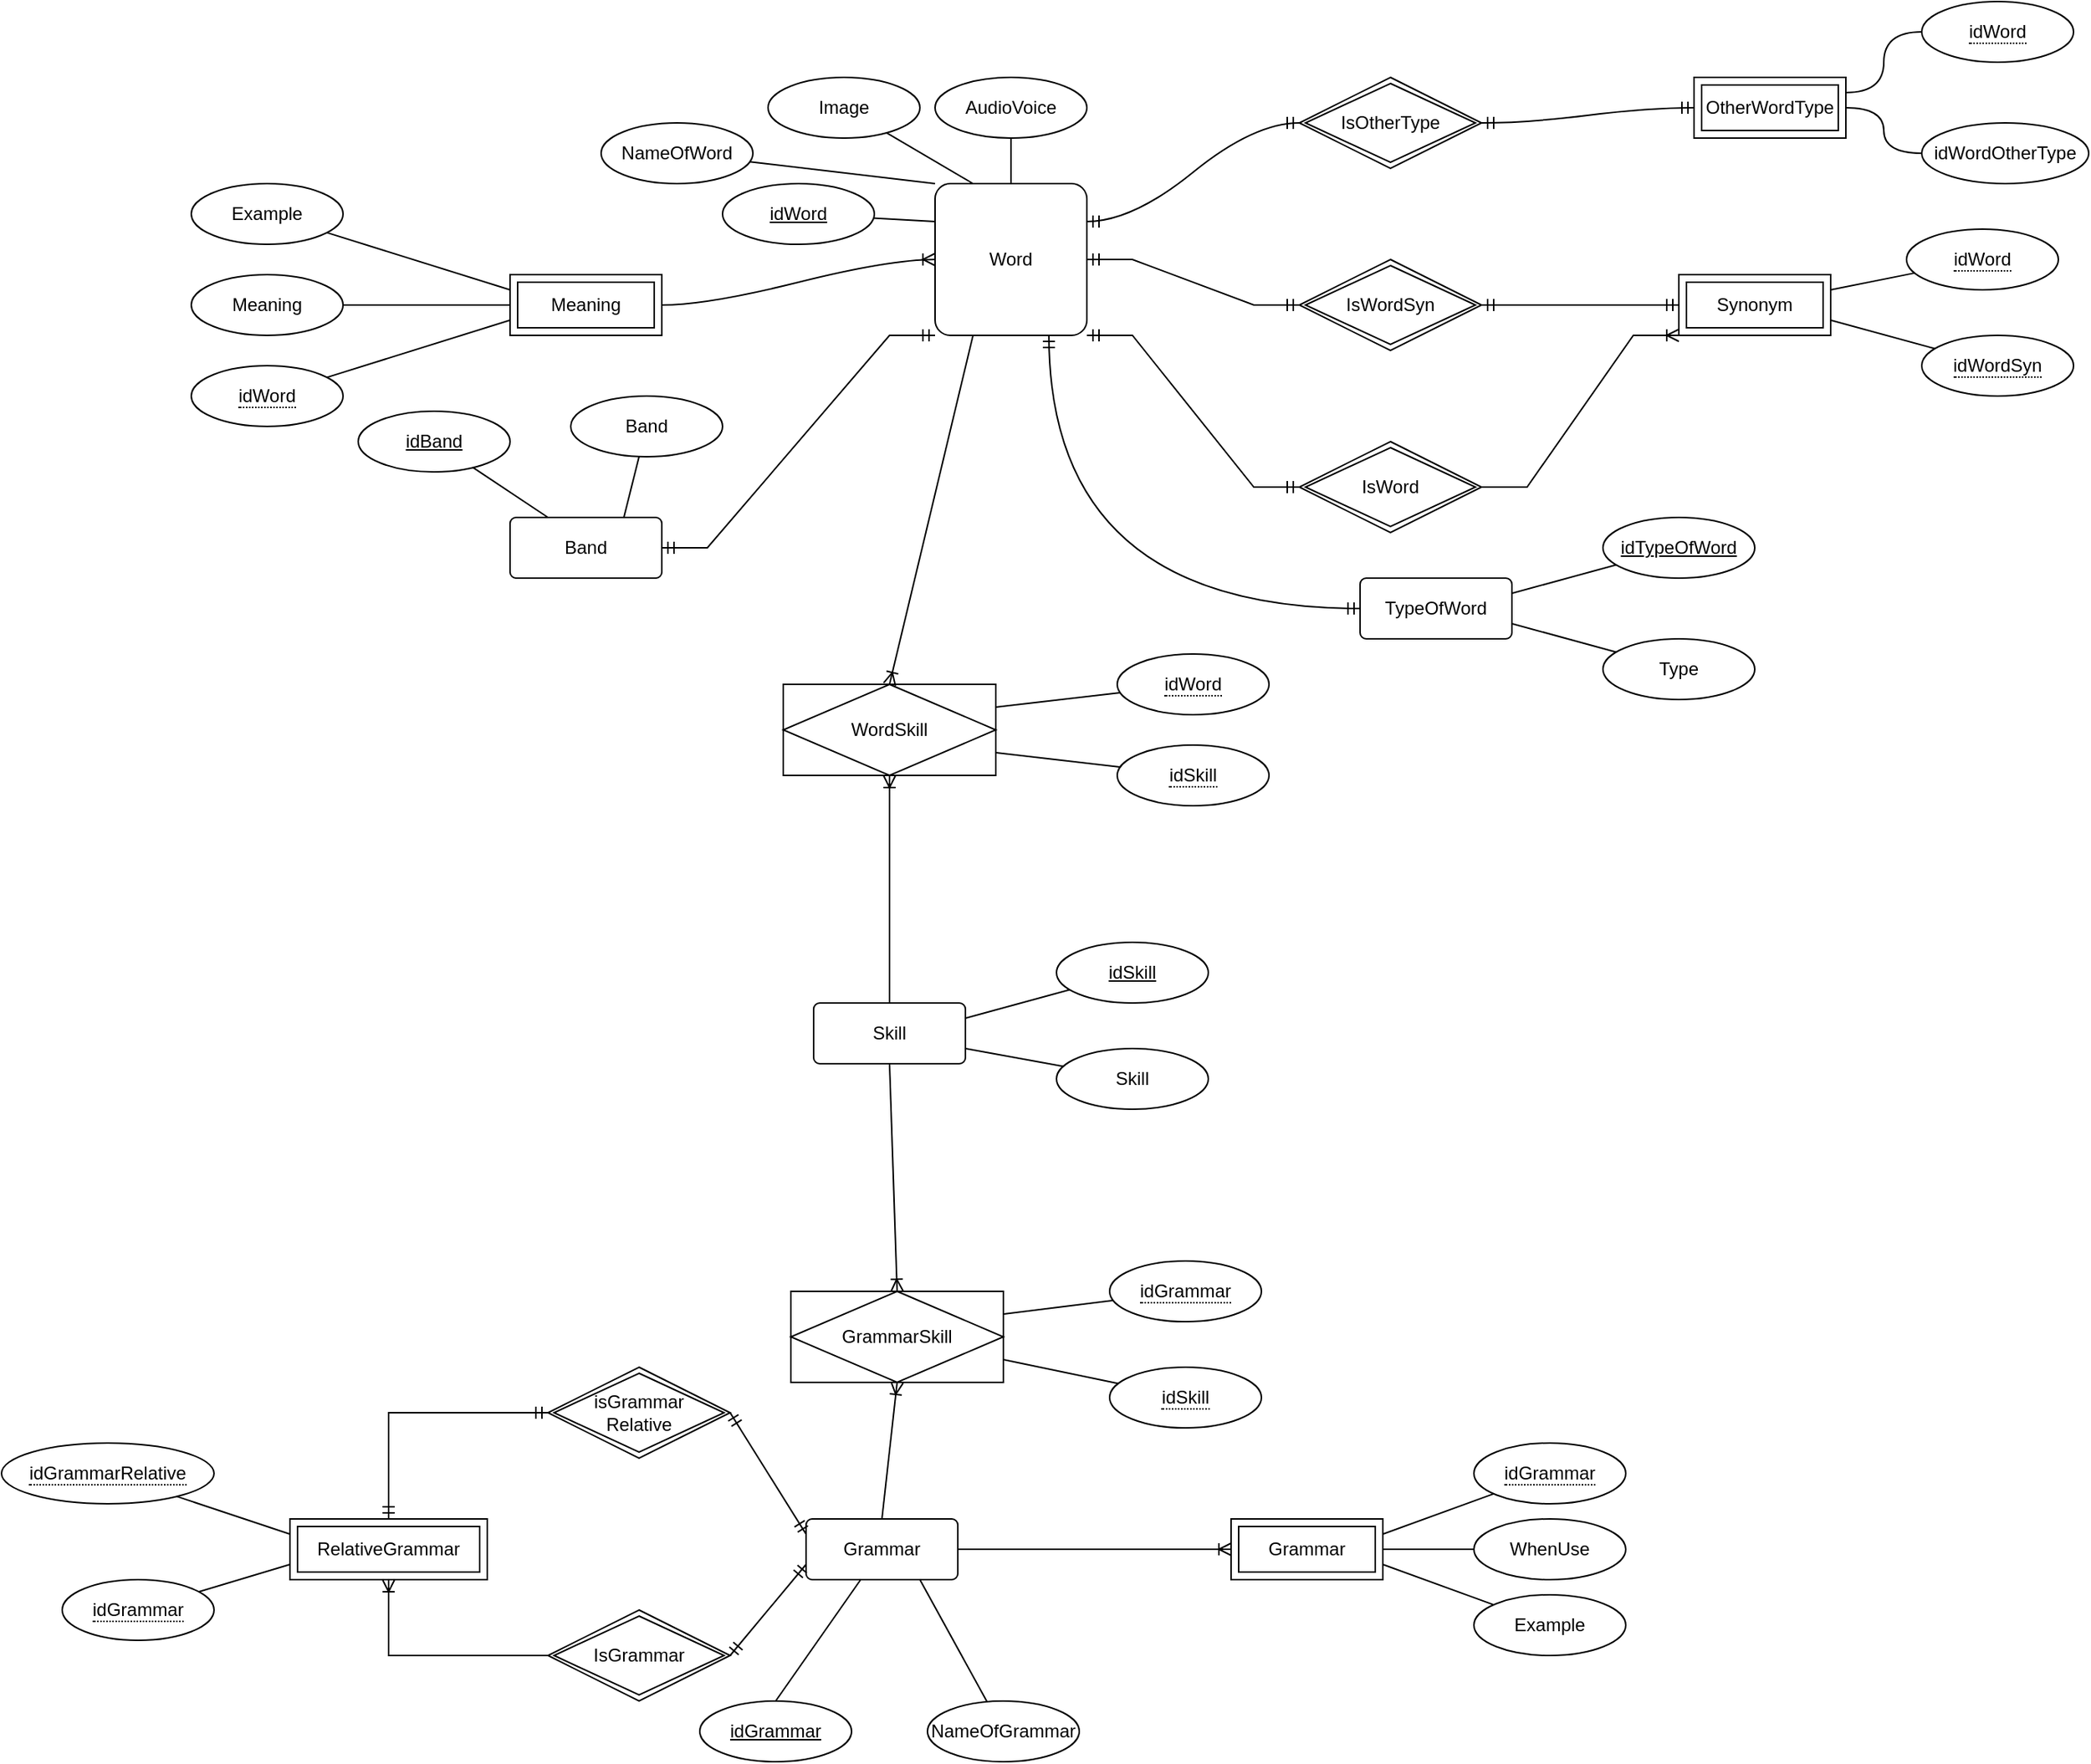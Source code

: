 <mxfile version="20.3.0" type="device" pages="3"><diagram id="FM9KwIUzPiD6Ztpkx4Qq" name="conspectus"><mxGraphModel dx="1967" dy="827" grid="1" gridSize="10" guides="1" tooltips="1" connect="1" arrows="1" fold="1" page="1" pageScale="1" pageWidth="850" pageHeight="1100" background="#ffffff" math="0" shadow="0"><root><mxCell id="0"/><mxCell id="1" parent="0"/><mxCell id="EYyfjYZvgXzICWWEkZHA-1" value="Word" style="rounded=1;arcSize=10;whiteSpace=wrap;html=1;align=center;" parent="1" vertex="1"><mxGeometry x="360" y="180" width="100" height="100" as="geometry"/></mxCell><mxCell id="Clib7g28r7UG43DQe0st-2" value="" style="edgeStyle=entityRelationEdgeStyle;fontSize=12;html=1;endArrow=ERoneToMany;rounded=0;curved=1;exitX=1;exitY=0.5;exitDx=0;exitDy=0;entryX=0;entryY=0.5;entryDx=0;entryDy=0;" parent="1" target="EYyfjYZvgXzICWWEkZHA-1" edge="1"><mxGeometry width="100" height="100" relative="1" as="geometry"><mxPoint x="180" y="260" as="sourcePoint"/><mxPoint x="410" y="220" as="targetPoint"/></mxGeometry></mxCell><mxCell id="pwF1h2xO6Bw3lc8c0v8U-2" style="edgeStyle=none;rounded=0;orthogonalLoop=1;jettySize=auto;html=1;entryX=0;entryY=0.75;entryDx=0;entryDy=0;endArrow=none;endFill=0;" parent="1" source="pwF1h2xO6Bw3lc8c0v8U-1" edge="1"><mxGeometry relative="1" as="geometry"><mxPoint x="80" y="270" as="targetPoint"/></mxGeometry></mxCell><mxCell id="pwF1h2xO6Bw3lc8c0v8U-1" value="&lt;span style=&quot;border-bottom: 1px dotted&quot;&gt;idWord&lt;/span&gt;" style="ellipse;whiteSpace=wrap;html=1;align=center;" parent="1" vertex="1"><mxGeometry x="-130" y="300" width="100" height="40" as="geometry"/></mxCell><mxCell id="pwF1h2xO6Bw3lc8c0v8U-4" style="edgeStyle=none;rounded=0;orthogonalLoop=1;jettySize=auto;html=1;entryX=0;entryY=0.5;entryDx=0;entryDy=0;endArrow=none;endFill=0;" parent="1" source="pwF1h2xO6Bw3lc8c0v8U-3" edge="1"><mxGeometry relative="1" as="geometry"><mxPoint x="80" y="260" as="targetPoint"/></mxGeometry></mxCell><mxCell id="pwF1h2xO6Bw3lc8c0v8U-3" value="Meaning" style="ellipse;whiteSpace=wrap;html=1;align=center;" parent="1" vertex="1"><mxGeometry x="-130" y="240" width="100" height="40" as="geometry"/></mxCell><mxCell id="pwF1h2xO6Bw3lc8c0v8U-6" style="edgeStyle=none;rounded=0;orthogonalLoop=1;jettySize=auto;html=1;entryX=0;entryY=0.25;entryDx=0;entryDy=0;endArrow=none;endFill=0;" parent="1" source="pwF1h2xO6Bw3lc8c0v8U-5" edge="1"><mxGeometry relative="1" as="geometry"><mxPoint x="80" y="250" as="targetPoint"/></mxGeometry></mxCell><mxCell id="pwF1h2xO6Bw3lc8c0v8U-5" value="Example" style="ellipse;whiteSpace=wrap;html=1;align=center;" parent="1" vertex="1"><mxGeometry x="-130" y="180" width="100" height="40" as="geometry"/></mxCell><mxCell id="lNLKO_VTt86cvjEcJsQ4-1" value="Band" style="rounded=1;arcSize=10;whiteSpace=wrap;html=1;align=center;" parent="1" vertex="1"><mxGeometry x="80" y="400" width="100" height="40" as="geometry"/></mxCell><mxCell id="lNLKO_VTt86cvjEcJsQ4-2" value="" style="edgeStyle=entityRelationEdgeStyle;fontSize=12;html=1;endArrow=ERmandOne;startArrow=ERmandOne;rounded=0;exitX=1;exitY=0.5;exitDx=0;exitDy=0;entryX=0;entryY=1;entryDx=0;entryDy=0;" parent="1" source="lNLKO_VTt86cvjEcJsQ4-1" target="EYyfjYZvgXzICWWEkZHA-1" edge="1"><mxGeometry width="100" height="100" relative="1" as="geometry"><mxPoint x="260" y="350" as="sourcePoint"/><mxPoint x="360" y="250" as="targetPoint"/></mxGeometry></mxCell><mxCell id="4WCItS8qBd2cS6Z9TAJ3-6" style="edgeStyle=none;rounded=0;orthogonalLoop=1;jettySize=auto;html=1;entryX=0.25;entryY=0;entryDx=0;entryDy=0;endArrow=none;endFill=0;" parent="1" source="4WCItS8qBd2cS6Z9TAJ3-1" target="lNLKO_VTt86cvjEcJsQ4-1" edge="1"><mxGeometry relative="1" as="geometry"/></mxCell><mxCell id="4WCItS8qBd2cS6Z9TAJ3-1" value="idBand" style="ellipse;whiteSpace=wrap;html=1;align=center;fontStyle=4;" parent="1" vertex="1"><mxGeometry x="-20" y="330" width="100" height="40" as="geometry"/></mxCell><mxCell id="4WCItS8qBd2cS6Z9TAJ3-7" style="edgeStyle=none;rounded=0;orthogonalLoop=1;jettySize=auto;html=1;entryX=0.75;entryY=0;entryDx=0;entryDy=0;endArrow=none;endFill=0;" parent="1" source="4WCItS8qBd2cS6Z9TAJ3-4" target="lNLKO_VTt86cvjEcJsQ4-1" edge="1"><mxGeometry relative="1" as="geometry"/></mxCell><mxCell id="4WCItS8qBd2cS6Z9TAJ3-4" value="Band" style="ellipse;whiteSpace=wrap;html=1;align=center;" parent="1" vertex="1"><mxGeometry x="120" y="320" width="100" height="40" as="geometry"/></mxCell><mxCell id="nS5uxQRmnqP-B_kIBjnt-1" value="Synonym" style="shape=ext;margin=3;double=1;whiteSpace=wrap;html=1;align=center;" parent="1" vertex="1"><mxGeometry x="850" y="240" width="100" height="40" as="geometry"/></mxCell><mxCell id="nS5uxQRmnqP-B_kIBjnt-5" style="edgeStyle=none;rounded=0;orthogonalLoop=1;jettySize=auto;html=1;entryX=0;entryY=0.25;entryDx=0;entryDy=0;endArrow=none;endFill=0;" parent="1" source="nS5uxQRmnqP-B_kIBjnt-4" target="EYyfjYZvgXzICWWEkZHA-1" edge="1"><mxGeometry relative="1" as="geometry"/></mxCell><mxCell id="nS5uxQRmnqP-B_kIBjnt-4" value="idWord" style="ellipse;whiteSpace=wrap;html=1;align=center;fontStyle=4;" parent="1" vertex="1"><mxGeometry x="220" y="180" width="100" height="40" as="geometry"/></mxCell><mxCell id="oZwoDt2xOX5nwQgYMuSD-2" style="edgeStyle=none;rounded=0;orthogonalLoop=1;jettySize=auto;html=1;entryX=0;entryY=0;entryDx=0;entryDy=0;endArrow=none;endFill=0;" parent="1" source="oZwoDt2xOX5nwQgYMuSD-1" target="EYyfjYZvgXzICWWEkZHA-1" edge="1"><mxGeometry relative="1" as="geometry"/></mxCell><mxCell id="oZwoDt2xOX5nwQgYMuSD-1" value="NameOfWord" style="ellipse;whiteSpace=wrap;html=1;align=center;" parent="1" vertex="1"><mxGeometry x="140" y="140" width="100" height="40" as="geometry"/></mxCell><mxCell id="FO7ynTLKULu5R_wXqWmM-2" style="edgeStyle=none;rounded=0;orthogonalLoop=1;jettySize=auto;html=1;endArrow=none;endFill=0;entryX=0.25;entryY=0;entryDx=0;entryDy=0;" parent="1" source="FO7ynTLKULu5R_wXqWmM-1" target="EYyfjYZvgXzICWWEkZHA-1" edge="1"><mxGeometry relative="1" as="geometry"><mxPoint x="400" y="140" as="targetPoint"/></mxGeometry></mxCell><mxCell id="FO7ynTLKULu5R_wXqWmM-1" value="Image" style="ellipse;whiteSpace=wrap;html=1;align=center;" parent="1" vertex="1"><mxGeometry x="250" y="110" width="100" height="40" as="geometry"/></mxCell><mxCell id="iyBcxp6QehRFSHArLaaN-2" style="edgeStyle=none;rounded=0;orthogonalLoop=1;jettySize=auto;html=1;entryX=0.5;entryY=0;entryDx=0;entryDy=0;endArrow=none;endFill=0;" parent="1" source="iyBcxp6QehRFSHArLaaN-1" target="EYyfjYZvgXzICWWEkZHA-1" edge="1"><mxGeometry relative="1" as="geometry"/></mxCell><mxCell id="iyBcxp6QehRFSHArLaaN-1" value="AudioVoice" style="ellipse;whiteSpace=wrap;html=1;align=center;" parent="1" vertex="1"><mxGeometry x="360" y="110" width="100" height="40" as="geometry"/></mxCell><mxCell id="iyBcxp6QehRFSHArLaaN-8" style="edgeStyle=none;rounded=0;orthogonalLoop=1;jettySize=auto;html=1;entryX=1;entryY=0.25;entryDx=0;entryDy=0;endArrow=none;endFill=0;" parent="1" source="iyBcxp6QehRFSHArLaaN-7" target="nS5uxQRmnqP-B_kIBjnt-1" edge="1"><mxGeometry relative="1" as="geometry"/></mxCell><mxCell id="iyBcxp6QehRFSHArLaaN-7" value="&lt;span style=&quot;border-bottom: 1px dotted&quot;&gt;idWord&lt;/span&gt;" style="ellipse;whiteSpace=wrap;html=1;align=center;" parent="1" vertex="1"><mxGeometry x="1000" y="210" width="100" height="40" as="geometry"/></mxCell><mxCell id="iyBcxp6QehRFSHArLaaN-12" style="edgeStyle=none;rounded=0;orthogonalLoop=1;jettySize=auto;html=1;entryX=1;entryY=0.75;entryDx=0;entryDy=0;endArrow=none;endFill=0;" parent="1" source="iyBcxp6QehRFSHArLaaN-9" target="nS5uxQRmnqP-B_kIBjnt-1" edge="1"><mxGeometry relative="1" as="geometry"/></mxCell><mxCell id="iyBcxp6QehRFSHArLaaN-9" value="&lt;span style=&quot;border-bottom: 1px dotted&quot;&gt;idWordSyn&lt;/span&gt;" style="ellipse;whiteSpace=wrap;html=1;align=center;" parent="1" vertex="1"><mxGeometry x="1010" y="280" width="100" height="40" as="geometry"/></mxCell><mxCell id="iyBcxp6QehRFSHArLaaN-13" value="IsWordSyn" style="shape=rhombus;double=1;perimeter=rhombusPerimeter;whiteSpace=wrap;html=1;align=center;" parent="1" vertex="1"><mxGeometry x="600" y="230" width="120" height="60" as="geometry"/></mxCell><mxCell id="iyBcxp6QehRFSHArLaaN-15" value="" style="edgeStyle=entityRelationEdgeStyle;fontSize=12;html=1;endArrow=ERmandOne;startArrow=ERmandOne;rounded=0;exitX=1;exitY=0.5;exitDx=0;exitDy=0;entryX=0;entryY=0.5;entryDx=0;entryDy=0;" parent="1" source="EYyfjYZvgXzICWWEkZHA-1" target="iyBcxp6QehRFSHArLaaN-13" edge="1"><mxGeometry width="100" height="100" relative="1" as="geometry"><mxPoint x="520" y="250" as="sourcePoint"/><mxPoint x="620" y="150" as="targetPoint"/></mxGeometry></mxCell><mxCell id="iyBcxp6QehRFSHArLaaN-16" value="" style="edgeStyle=entityRelationEdgeStyle;fontSize=12;html=1;endArrow=ERmandOne;startArrow=ERmandOne;rounded=0;exitX=1;exitY=0.5;exitDx=0;exitDy=0;entryX=0;entryY=0.5;entryDx=0;entryDy=0;" parent="1" source="iyBcxp6QehRFSHArLaaN-13" target="nS5uxQRmnqP-B_kIBjnt-1" edge="1"><mxGeometry width="100" height="100" relative="1" as="geometry"><mxPoint x="470" y="270" as="sourcePoint"/><mxPoint x="540" y="300" as="targetPoint"/></mxGeometry></mxCell><mxCell id="iyBcxp6QehRFSHArLaaN-17" value="IsWord" style="shape=rhombus;double=1;perimeter=rhombusPerimeter;whiteSpace=wrap;html=1;align=center;" parent="1" vertex="1"><mxGeometry x="600" y="350" width="120" height="60" as="geometry"/></mxCell><mxCell id="iyBcxp6QehRFSHArLaaN-19" value="" style="edgeStyle=entityRelationEdgeStyle;fontSize=12;html=1;endArrow=ERmandOne;startArrow=ERmandOne;rounded=0;exitX=1;exitY=1;exitDx=0;exitDy=0;entryX=0;entryY=0.5;entryDx=0;entryDy=0;" parent="1" source="EYyfjYZvgXzICWWEkZHA-1" target="iyBcxp6QehRFSHArLaaN-17" edge="1"><mxGeometry width="100" height="100" relative="1" as="geometry"><mxPoint x="630" y="270" as="sourcePoint"/><mxPoint x="730" y="170" as="targetPoint"/></mxGeometry></mxCell><mxCell id="iyBcxp6QehRFSHArLaaN-20" value="" style="edgeStyle=entityRelationEdgeStyle;fontSize=12;html=1;endArrow=ERoneToMany;rounded=0;exitX=1;exitY=0.5;exitDx=0;exitDy=0;entryX=0;entryY=1;entryDx=0;entryDy=0;" parent="1" source="iyBcxp6QehRFSHArLaaN-17" target="nS5uxQRmnqP-B_kIBjnt-1" edge="1"><mxGeometry width="100" height="100" relative="1" as="geometry"><mxPoint x="630" y="270" as="sourcePoint"/><mxPoint x="730" y="170" as="targetPoint"/></mxGeometry></mxCell><mxCell id="m8ElewhjDef7sV4xkvpX-1" value="TypeOfWord" style="rounded=1;arcSize=10;whiteSpace=wrap;html=1;align=center;" parent="1" vertex="1"><mxGeometry x="640" y="440" width="100" height="40" as="geometry"/></mxCell><mxCell id="P_GSzRaTlpoq8nLHergI-1" value="" style="edgeStyle=orthogonalEdgeStyle;fontSize=12;html=1;endArrow=ERmandOne;startArrow=ERmandOne;rounded=0;exitX=0;exitY=0.5;exitDx=0;exitDy=0;entryX=0.75;entryY=1;entryDx=0;entryDy=0;curved=1;" parent="1" source="m8ElewhjDef7sV4xkvpX-1" target="EYyfjYZvgXzICWWEkZHA-1" edge="1"><mxGeometry width="100" height="100" relative="1" as="geometry"><mxPoint x="500" y="390" as="sourcePoint"/><mxPoint x="600" y="290" as="targetPoint"/></mxGeometry></mxCell><mxCell id="MvWVp-PFjOZkWwjQ1D7F-2" style="rounded=0;orthogonalLoop=1;jettySize=auto;html=1;entryX=1;entryY=0.25;entryDx=0;entryDy=0;endArrow=none;endFill=0;" parent="1" source="MvWVp-PFjOZkWwjQ1D7F-1" target="m8ElewhjDef7sV4xkvpX-1" edge="1"><mxGeometry relative="1" as="geometry"/></mxCell><mxCell id="MvWVp-PFjOZkWwjQ1D7F-1" value="idTypeOfWord" style="ellipse;whiteSpace=wrap;html=1;align=center;fontStyle=4;" parent="1" vertex="1"><mxGeometry x="800" y="400" width="100" height="40" as="geometry"/></mxCell><mxCell id="AgwHGw-b8JE6RD4euH3i-1" style="edgeStyle=none;rounded=0;orthogonalLoop=1;jettySize=auto;html=1;entryX=1;entryY=0.75;entryDx=0;entryDy=0;endArrow=none;endFill=0;" parent="1" source="MvWVp-PFjOZkWwjQ1D7F-4" target="m8ElewhjDef7sV4xkvpX-1" edge="1"><mxGeometry relative="1" as="geometry"/></mxCell><mxCell id="MvWVp-PFjOZkWwjQ1D7F-4" value="Type" style="ellipse;whiteSpace=wrap;html=1;align=center;" parent="1" vertex="1"><mxGeometry x="800" y="480" width="100" height="40" as="geometry"/></mxCell><mxCell id="AgwHGw-b8JE6RD4euH3i-2" value="Skill" style="rounded=1;arcSize=10;whiteSpace=wrap;html=1;align=center;" parent="1" vertex="1"><mxGeometry x="280" y="720" width="100" height="40" as="geometry"/></mxCell><mxCell id="XcyEH0-JkeFunObw_7I5-1" value="WordSkill" style="shape=associativeEntity;whiteSpace=wrap;html=1;align=center;" parent="1" vertex="1"><mxGeometry x="260" y="510" width="140" height="60" as="geometry"/></mxCell><mxCell id="hQ4ZECvWny2veNlw8k7z-2" value="" style="fontSize=12;html=1;endArrow=ERoneToMany;rounded=0;entryX=0.5;entryY=0;entryDx=0;entryDy=0;exitX=0.25;exitY=1;exitDx=0;exitDy=0;" parent="1" source="EYyfjYZvgXzICWWEkZHA-1" target="XcyEH0-JkeFunObw_7I5-1" edge="1"><mxGeometry width="100" height="100" relative="1" as="geometry"><mxPoint x="420" y="450" as="sourcePoint"/><mxPoint x="520" y="350" as="targetPoint"/></mxGeometry></mxCell><mxCell id="hQ4ZECvWny2veNlw8k7z-3" value="" style="fontSize=12;html=1;endArrow=ERoneToMany;rounded=0;entryX=0.5;entryY=1;entryDx=0;entryDy=0;exitX=0.5;exitY=0;exitDx=0;exitDy=0;" parent="1" source="AgwHGw-b8JE6RD4euH3i-2" target="XcyEH0-JkeFunObw_7I5-1" edge="1"><mxGeometry width="100" height="100" relative="1" as="geometry"><mxPoint x="470" y="600" as="sourcePoint"/><mxPoint x="540" y="400" as="targetPoint"/></mxGeometry></mxCell><mxCell id="EyTuUo16OSyywudQ3rgv-2" style="edgeStyle=none;rounded=0;orthogonalLoop=1;jettySize=auto;html=1;entryX=1;entryY=0.25;entryDx=0;entryDy=0;endArrow=none;endFill=0;" parent="1" source="EyTuUo16OSyywudQ3rgv-1" target="XcyEH0-JkeFunObw_7I5-1" edge="1"><mxGeometry relative="1" as="geometry"/></mxCell><mxCell id="EyTuUo16OSyywudQ3rgv-1" value="&lt;span style=&quot;border-bottom: 1px dotted&quot;&gt;idWord&lt;/span&gt;" style="ellipse;whiteSpace=wrap;html=1;align=center;" parent="1" vertex="1"><mxGeometry x="480" y="490" width="100" height="40" as="geometry"/></mxCell><mxCell id="EyTuUo16OSyywudQ3rgv-4" style="edgeStyle=none;rounded=0;orthogonalLoop=1;jettySize=auto;html=1;entryX=1;entryY=0.75;entryDx=0;entryDy=0;endArrow=none;endFill=0;" parent="1" source="EyTuUo16OSyywudQ3rgv-3" target="XcyEH0-JkeFunObw_7I5-1" edge="1"><mxGeometry relative="1" as="geometry"/></mxCell><mxCell id="EyTuUo16OSyywudQ3rgv-3" value="&lt;span style=&quot;border-bottom: 1px dotted&quot;&gt;idSkill&lt;/span&gt;" style="ellipse;whiteSpace=wrap;html=1;align=center;" parent="1" vertex="1"><mxGeometry x="480" y="550" width="100" height="40" as="geometry"/></mxCell><mxCell id="EyTuUo16OSyywudQ3rgv-6" style="edgeStyle=none;rounded=0;orthogonalLoop=1;jettySize=auto;html=1;entryX=1;entryY=0.25;entryDx=0;entryDy=0;endArrow=none;endFill=0;" parent="1" source="EyTuUo16OSyywudQ3rgv-5" target="AgwHGw-b8JE6RD4euH3i-2" edge="1"><mxGeometry relative="1" as="geometry"/></mxCell><mxCell id="EyTuUo16OSyywudQ3rgv-5" value="idSkill" style="ellipse;whiteSpace=wrap;html=1;align=center;fontStyle=4;" parent="1" vertex="1"><mxGeometry x="440" y="680" width="100" height="40" as="geometry"/></mxCell><mxCell id="EyTuUo16OSyywudQ3rgv-9" style="edgeStyle=none;rounded=0;orthogonalLoop=1;jettySize=auto;html=1;entryX=1;entryY=0.75;entryDx=0;entryDy=0;endArrow=none;endFill=0;" parent="1" source="EyTuUo16OSyywudQ3rgv-8" target="AgwHGw-b8JE6RD4euH3i-2" edge="1"><mxGeometry relative="1" as="geometry"/></mxCell><mxCell id="EyTuUo16OSyywudQ3rgv-8" value="Skill" style="ellipse;whiteSpace=wrap;html=1;align=center;" parent="1" vertex="1"><mxGeometry x="440" y="750" width="100" height="40" as="geometry"/></mxCell><mxCell id="2fN0L3xQpnWy1Uxrum8Z-2" style="edgeStyle=none;rounded=0;orthogonalLoop=1;jettySize=auto;html=1;entryX=0.5;entryY=0;entryDx=0;entryDy=0;endArrow=none;endFill=0;" parent="1" source="EyTuUo16OSyywudQ3rgv-10" target="2fN0L3xQpnWy1Uxrum8Z-1" edge="1"><mxGeometry relative="1" as="geometry"/></mxCell><mxCell id="EyTuUo16OSyywudQ3rgv-10" value="Grammar" style="rounded=1;arcSize=10;whiteSpace=wrap;html=1;align=center;" parent="1" vertex="1"><mxGeometry x="275" y="1060" width="100" height="40" as="geometry"/></mxCell><mxCell id="2fN0L3xQpnWy1Uxrum8Z-1" value="idGrammar" style="ellipse;whiteSpace=wrap;html=1;align=center;fontStyle=4;" parent="1" vertex="1"><mxGeometry x="205" y="1180" width="100" height="40" as="geometry"/></mxCell><mxCell id="2fN0L3xQpnWy1Uxrum8Z-4" style="edgeStyle=none;rounded=0;orthogonalLoop=1;jettySize=auto;html=1;entryX=0.75;entryY=1;entryDx=0;entryDy=0;endArrow=none;endFill=0;" parent="1" source="2fN0L3xQpnWy1Uxrum8Z-3" target="EyTuUo16OSyywudQ3rgv-10" edge="1"><mxGeometry relative="1" as="geometry"/></mxCell><mxCell id="2fN0L3xQpnWy1Uxrum8Z-3" value="NameOfGrammar" style="ellipse;whiteSpace=wrap;html=1;align=center;" parent="1" vertex="1"><mxGeometry x="355" y="1180" width="100" height="40" as="geometry"/></mxCell><mxCell id="6qZ9HBXnW9-T7AK12mLA-1" value="Meaning" style="shape=ext;margin=3;double=1;whiteSpace=wrap;html=1;align=center;" parent="1" vertex="1"><mxGeometry x="80" y="240" width="100" height="40" as="geometry"/></mxCell><mxCell id="6qZ9HBXnW9-T7AK12mLA-2" value="Grammar" style="shape=ext;margin=3;double=1;whiteSpace=wrap;html=1;align=center;" parent="1" vertex="1"><mxGeometry x="555" y="1060" width="100" height="40" as="geometry"/></mxCell><mxCell id="6qZ9HBXnW9-T7AK12mLA-3" value="" style="edgeStyle=entityRelationEdgeStyle;fontSize=12;html=1;endArrow=ERoneToMany;rounded=0;exitX=1;exitY=0.5;exitDx=0;exitDy=0;entryX=0;entryY=0.5;entryDx=0;entryDy=0;" parent="1" source="EyTuUo16OSyywudQ3rgv-10" target="6qZ9HBXnW9-T7AK12mLA-2" edge="1"><mxGeometry width="100" height="100" relative="1" as="geometry"><mxPoint x="525" y="980" as="sourcePoint"/><mxPoint x="625" y="880" as="targetPoint"/></mxGeometry></mxCell><mxCell id="2m8poD6V6GaO5lrwc7rX-2" style="edgeStyle=none;rounded=0;orthogonalLoop=1;jettySize=auto;html=1;entryX=1;entryY=0.25;entryDx=0;entryDy=0;endArrow=none;endFill=0;" parent="1" source="2m8poD6V6GaO5lrwc7rX-1" target="6qZ9HBXnW9-T7AK12mLA-2" edge="1"><mxGeometry relative="1" as="geometry"/></mxCell><mxCell id="2m8poD6V6GaO5lrwc7rX-1" value="&lt;span style=&quot;border-bottom: 1px dotted&quot;&gt;idGrammar&lt;/span&gt;" style="ellipse;whiteSpace=wrap;html=1;align=center;" parent="1" vertex="1"><mxGeometry x="715" y="1010" width="100" height="40" as="geometry"/></mxCell><mxCell id="2m8poD6V6GaO5lrwc7rX-4" style="edgeStyle=none;rounded=0;orthogonalLoop=1;jettySize=auto;html=1;endArrow=none;endFill=0;" parent="1" source="2m8poD6V6GaO5lrwc7rX-3" target="6qZ9HBXnW9-T7AK12mLA-2" edge="1"><mxGeometry relative="1" as="geometry"/></mxCell><mxCell id="2m8poD6V6GaO5lrwc7rX-3" value="WhenUse" style="ellipse;whiteSpace=wrap;html=1;align=center;" parent="1" vertex="1"><mxGeometry x="715" y="1060" width="100" height="40" as="geometry"/></mxCell><mxCell id="2m8poD6V6GaO5lrwc7rX-6" style="edgeStyle=none;rounded=0;orthogonalLoop=1;jettySize=auto;html=1;entryX=1;entryY=0.75;entryDx=0;entryDy=0;endArrow=none;endFill=0;" parent="1" source="2m8poD6V6GaO5lrwc7rX-5" target="6qZ9HBXnW9-T7AK12mLA-2" edge="1"><mxGeometry relative="1" as="geometry"/></mxCell><mxCell id="2m8poD6V6GaO5lrwc7rX-5" value="Example" style="ellipse;whiteSpace=wrap;html=1;align=center;" parent="1" vertex="1"><mxGeometry x="715" y="1110" width="100" height="40" as="geometry"/></mxCell><mxCell id="2m8poD6V6GaO5lrwc7rX-7" value="RelativeGrammar" style="shape=ext;margin=3;double=1;whiteSpace=wrap;html=1;align=center;" parent="1" vertex="1"><mxGeometry x="-65" y="1060" width="130" height="40" as="geometry"/></mxCell><mxCell id="L5nIY8qSyMMnLX9WYipU-4" style="edgeStyle=none;rounded=0;orthogonalLoop=1;jettySize=auto;html=1;entryX=0;entryY=0.75;entryDx=0;entryDy=0;endArrow=none;endFill=0;" parent="1" source="L5nIY8qSyMMnLX9WYipU-1" target="2m8poD6V6GaO5lrwc7rX-7" edge="1"><mxGeometry relative="1" as="geometry"/></mxCell><mxCell id="L5nIY8qSyMMnLX9WYipU-1" value="&lt;span style=&quot;border-bottom: 1px dotted&quot;&gt;idGrammar&lt;/span&gt;" style="ellipse;whiteSpace=wrap;html=1;align=center;" parent="1" vertex="1"><mxGeometry x="-215" y="1100" width="100" height="40" as="geometry"/></mxCell><mxCell id="L5nIY8qSyMMnLX9WYipU-3" style="edgeStyle=none;rounded=0;orthogonalLoop=1;jettySize=auto;html=1;entryX=0;entryY=0.25;entryDx=0;entryDy=0;endArrow=none;endFill=0;" parent="1" source="L5nIY8qSyMMnLX9WYipU-2" target="2m8poD6V6GaO5lrwc7rX-7" edge="1"><mxGeometry relative="1" as="geometry"/></mxCell><mxCell id="L5nIY8qSyMMnLX9WYipU-2" value="&lt;span style=&quot;border-bottom: 1px dotted&quot;&gt;idGrammarRelative&lt;/span&gt;" style="ellipse;whiteSpace=wrap;html=1;align=center;" parent="1" vertex="1"><mxGeometry x="-255" y="1010" width="140" height="40" as="geometry"/></mxCell><mxCell id="L5nIY8qSyMMnLX9WYipU-5" value="isGrammar&lt;br&gt;Relative" style="shape=rhombus;double=1;perimeter=rhombusPerimeter;whiteSpace=wrap;html=1;align=center;" parent="1" vertex="1"><mxGeometry x="105" y="960" width="120" height="60" as="geometry"/></mxCell><mxCell id="L5nIY8qSyMMnLX9WYipU-7" value="" style="fontSize=12;html=1;endArrow=ERmandOne;startArrow=ERmandOne;rounded=0;exitX=0.5;exitY=0;exitDx=0;exitDy=0;entryX=0;entryY=0.5;entryDx=0;entryDy=0;edgeStyle=orthogonalEdgeStyle;" parent="1" source="2m8poD6V6GaO5lrwc7rX-7" target="L5nIY8qSyMMnLX9WYipU-5" edge="1"><mxGeometry width="100" height="100" relative="1" as="geometry"><mxPoint x="-5" y="1010" as="sourcePoint"/><mxPoint x="325" y="890" as="targetPoint"/></mxGeometry></mxCell><mxCell id="L5nIY8qSyMMnLX9WYipU-8" value="" style="fontSize=12;html=1;endArrow=ERmandOne;startArrow=ERmandOne;rounded=0;exitX=1;exitY=0.5;exitDx=0;exitDy=0;entryX=0;entryY=0.25;entryDx=0;entryDy=0;" parent="1" source="L5nIY8qSyMMnLX9WYipU-5" target="EyTuUo16OSyywudQ3rgv-10" edge="1"><mxGeometry width="100" height="100" relative="1" as="geometry"><mxPoint x="10" y="1070" as="sourcePoint"/><mxPoint x="115" y="1000" as="targetPoint"/></mxGeometry></mxCell><mxCell id="L5nIY8qSyMMnLX9WYipU-9" value="IsGrammar" style="shape=rhombus;double=1;perimeter=rhombusPerimeter;whiteSpace=wrap;html=1;align=center;" parent="1" vertex="1"><mxGeometry x="105" y="1120" width="120" height="60" as="geometry"/></mxCell><mxCell id="L5nIY8qSyMMnLX9WYipU-10" value="" style="fontSize=12;html=1;endArrow=ERmandOne;startArrow=ERmandOne;rounded=0;exitX=1;exitY=0.5;exitDx=0;exitDy=0;entryX=0;entryY=0.75;entryDx=0;entryDy=0;" parent="1" source="L5nIY8qSyMMnLX9WYipU-9" target="EyTuUo16OSyywudQ3rgv-10" edge="1"><mxGeometry width="100" height="100" relative="1" as="geometry"><mxPoint x="255" y="1030" as="sourcePoint"/><mxPoint x="225" y="1080" as="targetPoint"/></mxGeometry></mxCell><mxCell id="L5nIY8qSyMMnLX9WYipU-12" value="" style="fontSize=12;html=1;endArrow=ERoneToMany;rounded=0;entryX=0.5;entryY=1;entryDx=0;entryDy=0;exitX=0;exitY=0.5;exitDx=0;exitDy=0;edgeStyle=orthogonalEdgeStyle;" parent="1" source="L5nIY8qSyMMnLX9WYipU-9" target="2m8poD6V6GaO5lrwc7rX-7" edge="1"><mxGeometry width="100" height="100" relative="1" as="geometry"><mxPoint x="215" y="1040" as="sourcePoint"/><mxPoint x="315" y="940" as="targetPoint"/></mxGeometry></mxCell><mxCell id="L5nIY8qSyMMnLX9WYipU-13" value="GrammarSkill" style="shape=associativeEntity;whiteSpace=wrap;html=1;align=center;" parent="1" vertex="1"><mxGeometry x="265" y="910" width="140" height="60" as="geometry"/></mxCell><mxCell id="L5nIY8qSyMMnLX9WYipU-15" style="rounded=0;orthogonalLoop=1;jettySize=auto;html=1;entryX=1;entryY=0.25;entryDx=0;entryDy=0;endArrow=none;endFill=0;" parent="1" source="L5nIY8qSyMMnLX9WYipU-14" target="L5nIY8qSyMMnLX9WYipU-13" edge="1"><mxGeometry relative="1" as="geometry"/></mxCell><mxCell id="L5nIY8qSyMMnLX9WYipU-14" value="&lt;span style=&quot;border-bottom: 1px dotted&quot;&gt;idGrammar&lt;/span&gt;" style="ellipse;whiteSpace=wrap;html=1;align=center;" parent="1" vertex="1"><mxGeometry x="475" y="890" width="100" height="40" as="geometry"/></mxCell><mxCell id="L5nIY8qSyMMnLX9WYipU-17" style="edgeStyle=none;rounded=0;orthogonalLoop=1;jettySize=auto;html=1;entryX=1;entryY=0.75;entryDx=0;entryDy=0;endArrow=none;endFill=0;" parent="1" source="L5nIY8qSyMMnLX9WYipU-16" target="L5nIY8qSyMMnLX9WYipU-13" edge="1"><mxGeometry relative="1" as="geometry"/></mxCell><mxCell id="L5nIY8qSyMMnLX9WYipU-16" value="&lt;span style=&quot;border-bottom: 1px dotted&quot;&gt;idSkill&lt;/span&gt;" style="ellipse;whiteSpace=wrap;html=1;align=center;" parent="1" vertex="1"><mxGeometry x="475" y="960" width="100" height="40" as="geometry"/></mxCell><mxCell id="L5nIY8qSyMMnLX9WYipU-18" value="" style="fontSize=12;html=1;endArrow=ERoneToMany;rounded=0;exitX=0.5;exitY=0;exitDx=0;exitDy=0;entryX=0.5;entryY=1;entryDx=0;entryDy=0;" parent="1" source="EyTuUo16OSyywudQ3rgv-10" target="L5nIY8qSyMMnLX9WYipU-13" edge="1"><mxGeometry width="100" height="100" relative="1" as="geometry"><mxPoint x="305" y="920" as="sourcePoint"/><mxPoint x="405" y="820" as="targetPoint"/></mxGeometry></mxCell><mxCell id="L5nIY8qSyMMnLX9WYipU-19" value="" style="fontSize=12;html=1;endArrow=ERoneToMany;rounded=0;exitX=0.5;exitY=1;exitDx=0;exitDy=0;entryX=0.5;entryY=0;entryDx=0;entryDy=0;" parent="1" source="AgwHGw-b8JE6RD4euH3i-2" target="L5nIY8qSyMMnLX9WYipU-13" edge="1"><mxGeometry width="100" height="100" relative="1" as="geometry"><mxPoint x="310" y="820" as="sourcePoint"/><mxPoint x="410" y="720" as="targetPoint"/></mxGeometry></mxCell><mxCell id="QCEsfCHKAIueP0EnlF8o-1" value="IsOtherType" style="shape=rhombus;double=1;perimeter=rhombusPerimeter;whiteSpace=wrap;html=1;align=center;" vertex="1" parent="1"><mxGeometry x="600" y="110" width="120" height="60" as="geometry"/></mxCell><mxCell id="QCEsfCHKAIueP0EnlF8o-3" value="" style="edgeStyle=entityRelationEdgeStyle;fontSize=12;html=1;endArrow=ERmandOne;startArrow=ERmandOne;rounded=0;curved=1;exitX=1;exitY=0.25;exitDx=0;exitDy=0;entryX=0;entryY=0.5;entryDx=0;entryDy=0;" edge="1" parent="1" source="EYyfjYZvgXzICWWEkZHA-1" target="QCEsfCHKAIueP0EnlF8o-1"><mxGeometry width="100" height="100" relative="1" as="geometry"><mxPoint x="610" y="50" as="sourcePoint"/><mxPoint x="710" y="-50" as="targetPoint"/></mxGeometry></mxCell><mxCell id="QCEsfCHKAIueP0EnlF8o-7" style="edgeStyle=orthogonalEdgeStyle;curved=1;rounded=0;orthogonalLoop=1;jettySize=auto;html=1;entryX=0;entryY=0.5;entryDx=0;entryDy=0;endArrow=none;endFill=0;exitX=1;exitY=0.25;exitDx=0;exitDy=0;" edge="1" parent="1" source="QCEsfCHKAIueP0EnlF8o-4" target="QCEsfCHKAIueP0EnlF8o-6"><mxGeometry relative="1" as="geometry"><mxPoint x="980" y="60" as="sourcePoint"/></mxGeometry></mxCell><mxCell id="QCEsfCHKAIueP0EnlF8o-9" style="edgeStyle=orthogonalEdgeStyle;curved=1;rounded=0;orthogonalLoop=1;jettySize=auto;html=1;entryX=0;entryY=0.5;entryDx=0;entryDy=0;endArrow=none;endFill=0;" edge="1" parent="1" source="QCEsfCHKAIueP0EnlF8o-4" target="QCEsfCHKAIueP0EnlF8o-8"><mxGeometry relative="1" as="geometry"/></mxCell><mxCell id="QCEsfCHKAIueP0EnlF8o-4" value="OtherWordType" style="shape=ext;margin=3;double=1;whiteSpace=wrap;html=1;align=center;" vertex="1" parent="1"><mxGeometry x="860" y="110" width="100" height="40" as="geometry"/></mxCell><mxCell id="QCEsfCHKAIueP0EnlF8o-5" value="" style="edgeStyle=entityRelationEdgeStyle;fontSize=12;html=1;endArrow=ERmandOne;startArrow=ERmandOne;rounded=0;curved=1;exitX=1;exitY=0.5;exitDx=0;exitDy=0;entryX=0;entryY=0.5;entryDx=0;entryDy=0;" edge="1" parent="1" source="QCEsfCHKAIueP0EnlF8o-1" target="QCEsfCHKAIueP0EnlF8o-4"><mxGeometry width="100" height="100" relative="1" as="geometry"><mxPoint x="650" y="40" as="sourcePoint"/><mxPoint x="750" y="-60" as="targetPoint"/></mxGeometry></mxCell><mxCell id="QCEsfCHKAIueP0EnlF8o-6" value="&lt;span style=&quot;border-bottom: 1px dotted&quot;&gt;idWord&lt;/span&gt;" style="ellipse;whiteSpace=wrap;html=1;align=center;" vertex="1" parent="1"><mxGeometry x="1010" y="60" width="100" height="40" as="geometry"/></mxCell><mxCell id="QCEsfCHKAIueP0EnlF8o-8" value="idWordOtherType" style="ellipse;whiteSpace=wrap;html=1;align=center;" vertex="1" parent="1"><mxGeometry x="1010" y="140" width="110" height="40" as="geometry"/></mxCell></root></mxGraphModel></diagram><diagram id="R2lEEEUBdFMjLlhIrx00" name="Word"><mxGraphModel dx="1967" dy="1927" grid="1" gridSize="10" guides="1" tooltips="1" connect="1" arrows="1" fold="1" page="1" pageScale="1" pageWidth="850" pageHeight="1100" math="0" shadow="0" extFonts="Permanent Marker^https://fonts.googleapis.com/css?family=Permanent+Marker"><root><mxCell id="0"/><mxCell id="1" parent="0"/><mxCell id="C-vyLk0tnHw3VtMMgP7b-23" value="Word" style="shape=table;startSize=30;container=1;collapsible=1;childLayout=tableLayout;fixedRows=1;rowLines=0;fontStyle=1;align=center;resizeLast=1;" parent="1" vertex="1"><mxGeometry x="40" y="100" width="250" height="250" as="geometry"/></mxCell><mxCell id="eWULUQqlR3GDKRtwjFWV-138" value="" style="shape=tableRow;horizontal=0;startSize=0;swimlaneHead=0;swimlaneBody=0;fillColor=none;collapsible=0;dropTarget=0;points=[[0,0.5],[1,0.5]];portConstraint=eastwest;top=0;left=0;right=0;bottom=1;" parent="C-vyLk0tnHw3VtMMgP7b-23" vertex="1"><mxGeometry y="30" width="250" height="30" as="geometry"/></mxCell><mxCell id="eWULUQqlR3GDKRtwjFWV-139" value="PK" style="shape=partialRectangle;connectable=0;fillColor=none;top=0;left=0;bottom=0;right=0;fontStyle=1;overflow=hidden;" parent="eWULUQqlR3GDKRtwjFWV-138" vertex="1"><mxGeometry width="30" height="30" as="geometry"><mxRectangle width="30" height="30" as="alternateBounds"/></mxGeometry></mxCell><mxCell id="eWULUQqlR3GDKRtwjFWV-140" value="idWord" style="shape=partialRectangle;connectable=0;fillColor=none;top=0;left=0;bottom=0;right=0;align=left;spacingLeft=6;fontStyle=5;overflow=hidden;" parent="eWULUQqlR3GDKRtwjFWV-138" vertex="1"><mxGeometry x="30" width="220" height="30" as="geometry"><mxRectangle width="220" height="30" as="alternateBounds"/></mxGeometry></mxCell><mxCell id="eWULUQqlR3GDKRtwjFWV-6" value="" style="shape=tableRow;horizontal=0;startSize=0;swimlaneHead=0;swimlaneBody=0;fillColor=none;collapsible=0;dropTarget=0;points=[[0,0.5],[1,0.5]];portConstraint=eastwest;top=0;left=0;right=0;bottom=0;" parent="C-vyLk0tnHw3VtMMgP7b-23" vertex="1"><mxGeometry y="60" width="250" height="30" as="geometry"/></mxCell><mxCell id="eWULUQqlR3GDKRtwjFWV-7" value="FK" style="shape=partialRectangle;connectable=0;fillColor=none;top=0;left=0;bottom=0;right=0;fontStyle=0;overflow=hidden;" parent="eWULUQqlR3GDKRtwjFWV-6" vertex="1"><mxGeometry width="30" height="30" as="geometry"><mxRectangle width="30" height="30" as="alternateBounds"/></mxGeometry></mxCell><mxCell id="eWULUQqlR3GDKRtwjFWV-8" value="idMeaning" style="shape=partialRectangle;connectable=0;fillColor=none;top=0;left=0;bottom=0;right=0;align=left;spacingLeft=6;fontStyle=0;overflow=hidden;" parent="eWULUQqlR3GDKRtwjFWV-6" vertex="1"><mxGeometry x="30" width="220" height="30" as="geometry"><mxRectangle width="220" height="30" as="alternateBounds"/></mxGeometry></mxCell><mxCell id="eWULUQqlR3GDKRtwjFWV-26" value="" style="shape=tableRow;horizontal=0;startSize=0;swimlaneHead=0;swimlaneBody=0;fillColor=none;collapsible=0;dropTarget=0;points=[[0,0.5],[1,0.5]];portConstraint=eastwest;top=0;left=0;right=0;bottom=0;" parent="C-vyLk0tnHw3VtMMgP7b-23" vertex="1"><mxGeometry y="90" width="250" height="30" as="geometry"/></mxCell><mxCell id="eWULUQqlR3GDKRtwjFWV-27" value="FK" style="shape=partialRectangle;connectable=0;fillColor=none;top=0;left=0;bottom=0;right=0;fontStyle=0;overflow=hidden;" parent="eWULUQqlR3GDKRtwjFWV-26" vertex="1"><mxGeometry width="30" height="30" as="geometry"><mxRectangle width="30" height="30" as="alternateBounds"/></mxGeometry></mxCell><mxCell id="eWULUQqlR3GDKRtwjFWV-28" value="idBand" style="shape=partialRectangle;connectable=0;fillColor=none;top=0;left=0;bottom=0;right=0;align=left;spacingLeft=6;fontStyle=0;overflow=hidden;" parent="eWULUQqlR3GDKRtwjFWV-26" vertex="1"><mxGeometry x="30" width="220" height="30" as="geometry"><mxRectangle width="220" height="30" as="alternateBounds"/></mxGeometry></mxCell><mxCell id="eWULUQqlR3GDKRtwjFWV-30" value="" style="shape=tableRow;horizontal=0;startSize=0;swimlaneHead=0;swimlaneBody=0;fillColor=none;collapsible=0;dropTarget=0;points=[[0,0.5],[1,0.5]];portConstraint=eastwest;top=0;left=0;right=0;bottom=0;" parent="C-vyLk0tnHw3VtMMgP7b-23" vertex="1"><mxGeometry y="120" width="250" height="30" as="geometry"/></mxCell><mxCell id="eWULUQqlR3GDKRtwjFWV-31" value="FK" style="shape=partialRectangle;connectable=0;fillColor=none;top=0;left=0;bottom=0;right=0;fontStyle=0;overflow=hidden;" parent="eWULUQqlR3GDKRtwjFWV-30" vertex="1"><mxGeometry width="30" height="30" as="geometry"><mxRectangle width="30" height="30" as="alternateBounds"/></mxGeometry></mxCell><mxCell id="eWULUQqlR3GDKRtwjFWV-32" value="idTypeOfWord" style="shape=partialRectangle;connectable=0;fillColor=none;top=0;left=0;bottom=0;right=0;align=left;spacingLeft=6;fontStyle=0;overflow=hidden;" parent="eWULUQqlR3GDKRtwjFWV-30" vertex="1"><mxGeometry x="30" width="220" height="30" as="geometry"><mxRectangle width="220" height="30" as="alternateBounds"/></mxGeometry></mxCell><mxCell id="eWULUQqlR3GDKRtwjFWV-158" value="" style="shape=tableRow;horizontal=0;startSize=0;swimlaneHead=0;swimlaneBody=0;fillColor=none;collapsible=0;dropTarget=0;points=[[0,0.5],[1,0.5]];portConstraint=eastwest;top=0;left=0;right=0;bottom=0;" parent="C-vyLk0tnHw3VtMMgP7b-23" vertex="1"><mxGeometry y="150" width="250" height="30" as="geometry"/></mxCell><mxCell id="eWULUQqlR3GDKRtwjFWV-159" value="" style="shape=partialRectangle;connectable=0;fillColor=none;top=0;left=0;bottom=0;right=0;editable=1;overflow=hidden;" parent="eWULUQqlR3GDKRtwjFWV-158" vertex="1"><mxGeometry width="30" height="30" as="geometry"><mxRectangle width="30" height="30" as="alternateBounds"/></mxGeometry></mxCell><mxCell id="eWULUQqlR3GDKRtwjFWV-160" value="NameOfWord" style="shape=partialRectangle;connectable=0;fillColor=none;top=0;left=0;bottom=0;right=0;align=left;spacingLeft=6;overflow=hidden;" parent="eWULUQqlR3GDKRtwjFWV-158" vertex="1"><mxGeometry x="30" width="220" height="30" as="geometry"><mxRectangle width="220" height="30" as="alternateBounds"/></mxGeometry></mxCell><mxCell id="eWULUQqlR3GDKRtwjFWV-150" value="" style="shape=tableRow;horizontal=0;startSize=0;swimlaneHead=0;swimlaneBody=0;fillColor=none;collapsible=0;dropTarget=0;points=[[0,0.5],[1,0.5]];portConstraint=eastwest;top=0;left=0;right=0;bottom=0;" parent="C-vyLk0tnHw3VtMMgP7b-23" vertex="1"><mxGeometry y="180" width="250" height="30" as="geometry"/></mxCell><mxCell id="eWULUQqlR3GDKRtwjFWV-151" value="" style="shape=partialRectangle;connectable=0;fillColor=none;top=0;left=0;bottom=0;right=0;editable=1;overflow=hidden;" parent="eWULUQqlR3GDKRtwjFWV-150" vertex="1"><mxGeometry width="30" height="30" as="geometry"><mxRectangle width="30" height="30" as="alternateBounds"/></mxGeometry></mxCell><mxCell id="eWULUQqlR3GDKRtwjFWV-152" value="Image" style="shape=partialRectangle;connectable=0;fillColor=none;top=0;left=0;bottom=0;right=0;align=left;spacingLeft=6;overflow=hidden;" parent="eWULUQqlR3GDKRtwjFWV-150" vertex="1"><mxGeometry x="30" width="220" height="30" as="geometry"><mxRectangle width="220" height="30" as="alternateBounds"/></mxGeometry></mxCell><mxCell id="eWULUQqlR3GDKRtwjFWV-146" value="" style="shape=tableRow;horizontal=0;startSize=0;swimlaneHead=0;swimlaneBody=0;fillColor=none;collapsible=0;dropTarget=0;points=[[0,0.5],[1,0.5]];portConstraint=eastwest;top=0;left=0;right=0;bottom=0;" parent="C-vyLk0tnHw3VtMMgP7b-23" vertex="1"><mxGeometry y="210" width="250" height="30" as="geometry"/></mxCell><mxCell id="eWULUQqlR3GDKRtwjFWV-147" value="" style="shape=partialRectangle;connectable=0;fillColor=none;top=0;left=0;bottom=0;right=0;editable=1;overflow=hidden;" parent="eWULUQqlR3GDKRtwjFWV-146" vertex="1"><mxGeometry width="30" height="30" as="geometry"><mxRectangle width="30" height="30" as="alternateBounds"/></mxGeometry></mxCell><mxCell id="eWULUQqlR3GDKRtwjFWV-148" value="AudioVoice" style="shape=partialRectangle;connectable=0;fillColor=none;top=0;left=0;bottom=0;right=0;align=left;spacingLeft=6;overflow=hidden;" parent="eWULUQqlR3GDKRtwjFWV-146" vertex="1"><mxGeometry x="30" width="220" height="30" as="geometry"><mxRectangle width="220" height="30" as="alternateBounds"/></mxGeometry></mxCell><mxCell id="eWULUQqlR3GDKRtwjFWV-37" value="Meaning" style="shape=table;startSize=30;container=1;collapsible=1;childLayout=tableLayout;fixedRows=1;rowLines=0;fontStyle=1;align=center;resizeLast=1;" parent="1" vertex="1"><mxGeometry x="530" y="100" width="180" height="130" as="geometry"/></mxCell><mxCell id="2fAfEjdYMBJk2pJWg3U6-2" value="" style="shape=tableRow;horizontal=0;startSize=0;swimlaneHead=0;swimlaneBody=0;fillColor=none;collapsible=0;dropTarget=0;points=[[0,0.5],[1,0.5]];portConstraint=eastwest;top=0;left=0;right=0;bottom=0;" parent="eWULUQqlR3GDKRtwjFWV-37" vertex="1"><mxGeometry y="30" width="180" height="30" as="geometry"/></mxCell><mxCell id="2fAfEjdYMBJk2pJWg3U6-3" value="FK" style="shape=partialRectangle;connectable=0;fillColor=none;top=0;left=0;bottom=0;right=0;fontStyle=0;overflow=hidden;" parent="2fAfEjdYMBJk2pJWg3U6-2" vertex="1"><mxGeometry width="30" height="30" as="geometry"><mxRectangle width="30" height="30" as="alternateBounds"/></mxGeometry></mxCell><mxCell id="2fAfEjdYMBJk2pJWg3U6-4" value="idWord" style="shape=partialRectangle;connectable=0;fillColor=none;top=0;left=0;bottom=0;right=0;align=left;spacingLeft=6;fontStyle=0;overflow=hidden;" parent="2fAfEjdYMBJk2pJWg3U6-2" vertex="1"><mxGeometry x="30" width="150" height="30" as="geometry"><mxRectangle width="150" height="30" as="alternateBounds"/></mxGeometry></mxCell><mxCell id="eWULUQqlR3GDKRtwjFWV-41" value="" style="shape=tableRow;horizontal=0;startSize=0;swimlaneHead=0;swimlaneBody=0;fillColor=none;collapsible=0;dropTarget=0;points=[[0,0.5],[1,0.5]];portConstraint=eastwest;top=0;left=0;right=0;bottom=0;" parent="eWULUQqlR3GDKRtwjFWV-37" vertex="1"><mxGeometry y="60" width="180" height="30" as="geometry"/></mxCell><mxCell id="eWULUQqlR3GDKRtwjFWV-42" value="" style="shape=partialRectangle;connectable=0;fillColor=none;top=0;left=0;bottom=0;right=0;editable=1;overflow=hidden;" parent="eWULUQqlR3GDKRtwjFWV-41" vertex="1"><mxGeometry width="30" height="30" as="geometry"><mxRectangle width="30" height="30" as="alternateBounds"/></mxGeometry></mxCell><mxCell id="eWULUQqlR3GDKRtwjFWV-43" value="Meaning" style="shape=partialRectangle;connectable=0;fillColor=none;top=0;left=0;bottom=0;right=0;align=left;spacingLeft=6;overflow=hidden;" parent="eWULUQqlR3GDKRtwjFWV-41" vertex="1"><mxGeometry x="30" width="150" height="30" as="geometry"><mxRectangle width="150" height="30" as="alternateBounds"/></mxGeometry></mxCell><mxCell id="eWULUQqlR3GDKRtwjFWV-44" value="" style="shape=tableRow;horizontal=0;startSize=0;swimlaneHead=0;swimlaneBody=0;fillColor=none;collapsible=0;dropTarget=0;points=[[0,0.5],[1,0.5]];portConstraint=eastwest;top=0;left=0;right=0;bottom=0;" parent="eWULUQqlR3GDKRtwjFWV-37" vertex="1"><mxGeometry y="90" width="180" height="30" as="geometry"/></mxCell><mxCell id="eWULUQqlR3GDKRtwjFWV-45" value="" style="shape=partialRectangle;connectable=0;fillColor=none;top=0;left=0;bottom=0;right=0;editable=1;overflow=hidden;" parent="eWULUQqlR3GDKRtwjFWV-44" vertex="1"><mxGeometry width="30" height="30" as="geometry"><mxRectangle width="30" height="30" as="alternateBounds"/></mxGeometry></mxCell><mxCell id="eWULUQqlR3GDKRtwjFWV-46" value="Example" style="shape=partialRectangle;connectable=0;fillColor=none;top=0;left=0;bottom=0;right=0;align=left;spacingLeft=6;overflow=hidden;" parent="eWULUQqlR3GDKRtwjFWV-44" vertex="1"><mxGeometry x="30" width="150" height="30" as="geometry"><mxRectangle width="150" height="30" as="alternateBounds"/></mxGeometry></mxCell><mxCell id="eWULUQqlR3GDKRtwjFWV-50" value="" style="edgeStyle=entityRelationEdgeStyle;fontSize=12;html=1;endArrow=ERoneToMany;rounded=0;exitX=0.998;exitY=0.739;exitDx=0;exitDy=0;exitPerimeter=0;entryX=0;entryY=0.5;entryDx=0;entryDy=0;" parent="1" source="eWULUQqlR3GDKRtwjFWV-138" target="2fAfEjdYMBJk2pJWg3U6-2" edge="1"><mxGeometry width="100" height="100" relative="1" as="geometry"><mxPoint x="370" y="250" as="sourcePoint"/><mxPoint x="490" y="160" as="targetPoint"/></mxGeometry></mxCell><mxCell id="eWULUQqlR3GDKRtwjFWV-51" value="Synonym" style="shape=table;startSize=30;container=1;collapsible=1;childLayout=tableLayout;fixedRows=1;rowLines=0;fontStyle=1;align=center;resizeLast=1;" parent="1" vertex="1"><mxGeometry x="75" y="-120" width="180" height="100" as="geometry"/></mxCell><mxCell id="eWULUQqlR3GDKRtwjFWV-66" value="" style="shape=tableRow;horizontal=0;startSize=0;swimlaneHead=0;swimlaneBody=0;fillColor=none;collapsible=0;dropTarget=0;points=[[0,0.5],[1,0.5]];portConstraint=eastwest;top=0;left=0;right=0;bottom=0;" parent="eWULUQqlR3GDKRtwjFWV-51" vertex="1"><mxGeometry y="30" width="180" height="30" as="geometry"/></mxCell><mxCell id="eWULUQqlR3GDKRtwjFWV-67" value="FK" style="shape=partialRectangle;connectable=0;fillColor=none;top=0;left=0;bottom=0;right=0;fontStyle=0;overflow=hidden;" parent="eWULUQqlR3GDKRtwjFWV-66" vertex="1"><mxGeometry width="30.0" height="30" as="geometry"><mxRectangle width="30.0" height="30" as="alternateBounds"/></mxGeometry></mxCell><mxCell id="eWULUQqlR3GDKRtwjFWV-68" value="idWord" style="shape=partialRectangle;connectable=0;fillColor=none;top=0;left=0;bottom=0;right=0;align=left;spacingLeft=6;fontStyle=0;overflow=hidden;" parent="eWULUQqlR3GDKRtwjFWV-66" vertex="1"><mxGeometry x="30.0" width="150.0" height="30" as="geometry"><mxRectangle width="150.0" height="30" as="alternateBounds"/></mxGeometry></mxCell><mxCell id="eWULUQqlR3GDKRtwjFWV-70" value="" style="shape=tableRow;horizontal=0;startSize=0;swimlaneHead=0;swimlaneBody=0;fillColor=none;collapsible=0;dropTarget=0;points=[[0,0.5],[1,0.5]];portConstraint=eastwest;top=0;left=0;right=0;bottom=0;" parent="eWULUQqlR3GDKRtwjFWV-51" vertex="1"><mxGeometry y="60" width="180" height="30" as="geometry"/></mxCell><mxCell id="eWULUQqlR3GDKRtwjFWV-71" value="FK" style="shape=partialRectangle;connectable=0;fillColor=none;top=0;left=0;bottom=0;right=0;fontStyle=0;overflow=hidden;" parent="eWULUQqlR3GDKRtwjFWV-70" vertex="1"><mxGeometry width="30.0" height="30" as="geometry"><mxRectangle width="30.0" height="30" as="alternateBounds"/></mxGeometry></mxCell><mxCell id="eWULUQqlR3GDKRtwjFWV-72" value="idWordSyn" style="shape=partialRectangle;connectable=0;fillColor=none;top=0;left=0;bottom=0;right=0;align=left;spacingLeft=6;fontStyle=0;overflow=hidden;" parent="eWULUQqlR3GDKRtwjFWV-70" vertex="1"><mxGeometry x="30.0" width="150.0" height="30" as="geometry"><mxRectangle width="150.0" height="30" as="alternateBounds"/></mxGeometry></mxCell><mxCell id="eWULUQqlR3GDKRtwjFWV-77" value="" style="edgeStyle=orthogonalEdgeStyle;fontSize=12;html=1;endArrow=ERoneToMany;rounded=0;exitX=0;exitY=0.5;exitDx=0;exitDy=0;entryX=0;entryY=0.5;entryDx=0;entryDy=0;" parent="1" target="eWULUQqlR3GDKRtwjFWV-66" edge="1"><mxGeometry width="100" height="100" relative="1" as="geometry"><mxPoint x="40" y="175" as="sourcePoint"/><mxPoint x="-100" y="-90" as="targetPoint"/><Array as="points"><mxPoint x="-40" y="145"/><mxPoint x="-40" y="-75"/></Array></mxGeometry></mxCell><mxCell id="eWULUQqlR3GDKRtwjFWV-79" value="Band" style="shape=table;startSize=30;container=1;collapsible=1;childLayout=tableLayout;fixedRows=1;rowLines=0;fontStyle=1;align=center;resizeLast=1;" parent="1" vertex="1"><mxGeometry x="530" y="260" width="180" height="100" as="geometry"/></mxCell><mxCell id="eWULUQqlR3GDKRtwjFWV-80" value="" style="shape=tableRow;horizontal=0;startSize=0;swimlaneHead=0;swimlaneBody=0;fillColor=none;collapsible=0;dropTarget=0;points=[[0,0.5],[1,0.5]];portConstraint=eastwest;top=0;left=0;right=0;bottom=1;" parent="eWULUQqlR3GDKRtwjFWV-79" vertex="1"><mxGeometry y="30" width="180" height="30" as="geometry"/></mxCell><mxCell id="eWULUQqlR3GDKRtwjFWV-81" value="PK" style="shape=partialRectangle;connectable=0;fillColor=none;top=0;left=0;bottom=0;right=0;fontStyle=1;overflow=hidden;" parent="eWULUQqlR3GDKRtwjFWV-80" vertex="1"><mxGeometry width="30" height="30" as="geometry"><mxRectangle width="30" height="30" as="alternateBounds"/></mxGeometry></mxCell><mxCell id="eWULUQqlR3GDKRtwjFWV-82" value="idBand" style="shape=partialRectangle;connectable=0;fillColor=none;top=0;left=0;bottom=0;right=0;align=left;spacingLeft=6;fontStyle=5;overflow=hidden;" parent="eWULUQqlR3GDKRtwjFWV-80" vertex="1"><mxGeometry x="30" width="150" height="30" as="geometry"><mxRectangle width="150" height="30" as="alternateBounds"/></mxGeometry></mxCell><mxCell id="eWULUQqlR3GDKRtwjFWV-83" value="" style="shape=tableRow;horizontal=0;startSize=0;swimlaneHead=0;swimlaneBody=0;fillColor=none;collapsible=0;dropTarget=0;points=[[0,0.5],[1,0.5]];portConstraint=eastwest;top=0;left=0;right=0;bottom=0;" parent="eWULUQqlR3GDKRtwjFWV-79" vertex="1"><mxGeometry y="60" width="180" height="30" as="geometry"/></mxCell><mxCell id="eWULUQqlR3GDKRtwjFWV-84" value="" style="shape=partialRectangle;connectable=0;fillColor=none;top=0;left=0;bottom=0;right=0;editable=1;overflow=hidden;" parent="eWULUQqlR3GDKRtwjFWV-83" vertex="1"><mxGeometry width="30" height="30" as="geometry"><mxRectangle width="30" height="30" as="alternateBounds"/></mxGeometry></mxCell><mxCell id="eWULUQqlR3GDKRtwjFWV-85" value="Band" style="shape=partialRectangle;connectable=0;fillColor=none;top=0;left=0;bottom=0;right=0;align=left;spacingLeft=6;overflow=hidden;" parent="eWULUQqlR3GDKRtwjFWV-83" vertex="1"><mxGeometry x="30" width="150" height="30" as="geometry"><mxRectangle width="150" height="30" as="alternateBounds"/></mxGeometry></mxCell><mxCell id="eWULUQqlR3GDKRtwjFWV-92" value="" style="edgeStyle=entityRelationEdgeStyle;fontSize=12;html=1;endArrow=ERmandOne;startArrow=ERmandOne;rounded=0;exitX=1;exitY=0.5;exitDx=0;exitDy=0;entryX=0;entryY=0.5;entryDx=0;entryDy=0;" parent="1" source="eWULUQqlR3GDKRtwjFWV-26" target="eWULUQqlR3GDKRtwjFWV-80" edge="1"><mxGeometry width="100" height="100" relative="1" as="geometry"><mxPoint x="320" y="190" as="sourcePoint"/><mxPoint x="420" y="90" as="targetPoint"/></mxGeometry></mxCell><mxCell id="eWULUQqlR3GDKRtwjFWV-93" value="TypeOfWord" style="shape=table;startSize=30;container=1;collapsible=1;childLayout=tableLayout;fixedRows=1;rowLines=0;fontStyle=1;align=center;resizeLast=1;" parent="1" vertex="1"><mxGeometry x="-370" y="190" width="180" height="100" as="geometry"/></mxCell><mxCell id="eWULUQqlR3GDKRtwjFWV-94" value="" style="shape=tableRow;horizontal=0;startSize=0;swimlaneHead=0;swimlaneBody=0;fillColor=none;collapsible=0;dropTarget=0;points=[[0,0.5],[1,0.5]];portConstraint=eastwest;top=0;left=0;right=0;bottom=1;" parent="eWULUQqlR3GDKRtwjFWV-93" vertex="1"><mxGeometry y="30" width="180" height="30" as="geometry"/></mxCell><mxCell id="eWULUQqlR3GDKRtwjFWV-95" value="PK" style="shape=partialRectangle;connectable=0;fillColor=none;top=0;left=0;bottom=0;right=0;fontStyle=1;overflow=hidden;" parent="eWULUQqlR3GDKRtwjFWV-94" vertex="1"><mxGeometry width="30" height="30" as="geometry"><mxRectangle width="30" height="30" as="alternateBounds"/></mxGeometry></mxCell><mxCell id="eWULUQqlR3GDKRtwjFWV-96" value="idTypeOfWord" style="shape=partialRectangle;connectable=0;fillColor=none;top=0;left=0;bottom=0;right=0;align=left;spacingLeft=6;fontStyle=5;overflow=hidden;" parent="eWULUQqlR3GDKRtwjFWV-94" vertex="1"><mxGeometry x="30" width="150" height="30" as="geometry"><mxRectangle width="150" height="30" as="alternateBounds"/></mxGeometry></mxCell><mxCell id="eWULUQqlR3GDKRtwjFWV-97" value="" style="shape=tableRow;horizontal=0;startSize=0;swimlaneHead=0;swimlaneBody=0;fillColor=none;collapsible=0;dropTarget=0;points=[[0,0.5],[1,0.5]];portConstraint=eastwest;top=0;left=0;right=0;bottom=0;" parent="eWULUQqlR3GDKRtwjFWV-93" vertex="1"><mxGeometry y="60" width="180" height="30" as="geometry"/></mxCell><mxCell id="eWULUQqlR3GDKRtwjFWV-98" value="" style="shape=partialRectangle;connectable=0;fillColor=none;top=0;left=0;bottom=0;right=0;editable=1;overflow=hidden;" parent="eWULUQqlR3GDKRtwjFWV-97" vertex="1"><mxGeometry width="30" height="30" as="geometry"><mxRectangle width="30" height="30" as="alternateBounds"/></mxGeometry></mxCell><mxCell id="eWULUQqlR3GDKRtwjFWV-99" value="Type" style="shape=partialRectangle;connectable=0;fillColor=none;top=0;left=0;bottom=0;right=0;align=left;spacingLeft=6;overflow=hidden;" parent="eWULUQqlR3GDKRtwjFWV-97" vertex="1"><mxGeometry x="30" width="150" height="30" as="geometry"><mxRectangle width="150" height="30" as="alternateBounds"/></mxGeometry></mxCell><mxCell id="eWULUQqlR3GDKRtwjFWV-106" value="" style="edgeStyle=entityRelationEdgeStyle;fontSize=12;html=1;endArrow=ERmandOne;startArrow=ERmandOne;rounded=0;exitX=1;exitY=0.5;exitDx=0;exitDy=0;entryX=0;entryY=0.5;entryDx=0;entryDy=0;" parent="1" source="eWULUQqlR3GDKRtwjFWV-94" target="eWULUQqlR3GDKRtwjFWV-30" edge="1"><mxGeometry width="100" height="100" relative="1" as="geometry"><mxPoint x="10" y="270" as="sourcePoint"/><mxPoint x="110" y="170" as="targetPoint"/></mxGeometry></mxCell><mxCell id="eWULUQqlR3GDKRtwjFWV-107" value="Skill" style="shape=table;startSize=30;container=1;collapsible=1;childLayout=tableLayout;fixedRows=1;rowLines=0;fontStyle=1;align=center;resizeLast=1;" parent="1" vertex="1"><mxGeometry x="-660" y="80" width="180" height="100" as="geometry"/></mxCell><mxCell id="eWULUQqlR3GDKRtwjFWV-108" value="" style="shape=tableRow;horizontal=0;startSize=0;swimlaneHead=0;swimlaneBody=0;fillColor=none;collapsible=0;dropTarget=0;points=[[0,0.5],[1,0.5]];portConstraint=eastwest;top=0;left=0;right=0;bottom=1;" parent="eWULUQqlR3GDKRtwjFWV-107" vertex="1"><mxGeometry y="30" width="180" height="30" as="geometry"/></mxCell><mxCell id="eWULUQqlR3GDKRtwjFWV-109" value="PK" style="shape=partialRectangle;connectable=0;fillColor=none;top=0;left=0;bottom=0;right=0;fontStyle=1;overflow=hidden;" parent="eWULUQqlR3GDKRtwjFWV-108" vertex="1"><mxGeometry width="30" height="30" as="geometry"><mxRectangle width="30" height="30" as="alternateBounds"/></mxGeometry></mxCell><mxCell id="eWULUQqlR3GDKRtwjFWV-110" value="idSkill" style="shape=partialRectangle;connectable=0;fillColor=none;top=0;left=0;bottom=0;right=0;align=left;spacingLeft=6;fontStyle=5;overflow=hidden;" parent="eWULUQqlR3GDKRtwjFWV-108" vertex="1"><mxGeometry x="30" width="150" height="30" as="geometry"><mxRectangle width="150" height="30" as="alternateBounds"/></mxGeometry></mxCell><mxCell id="eWULUQqlR3GDKRtwjFWV-111" value="" style="shape=tableRow;horizontal=0;startSize=0;swimlaneHead=0;swimlaneBody=0;fillColor=none;collapsible=0;dropTarget=0;points=[[0,0.5],[1,0.5]];portConstraint=eastwest;top=0;left=0;right=0;bottom=0;" parent="eWULUQqlR3GDKRtwjFWV-107" vertex="1"><mxGeometry y="60" width="180" height="30" as="geometry"/></mxCell><mxCell id="eWULUQqlR3GDKRtwjFWV-112" value="" style="shape=partialRectangle;connectable=0;fillColor=none;top=0;left=0;bottom=0;right=0;editable=1;overflow=hidden;" parent="eWULUQqlR3GDKRtwjFWV-111" vertex="1"><mxGeometry width="30" height="30" as="geometry"><mxRectangle width="30" height="30" as="alternateBounds"/></mxGeometry></mxCell><mxCell id="eWULUQqlR3GDKRtwjFWV-113" value="Skill" style="shape=partialRectangle;connectable=0;fillColor=none;top=0;left=0;bottom=0;right=0;align=left;spacingLeft=6;overflow=hidden;" parent="eWULUQqlR3GDKRtwjFWV-111" vertex="1"><mxGeometry x="30" width="150" height="30" as="geometry"><mxRectangle width="150" height="30" as="alternateBounds"/></mxGeometry></mxCell><mxCell id="eWULUQqlR3GDKRtwjFWV-120" value="WorkSkill" style="shape=table;startSize=30;container=1;collapsible=1;childLayout=tableLayout;fixedRows=1;rowLines=0;fontStyle=1;align=center;resizeLast=1;" parent="1" vertex="1"><mxGeometry x="-370" y="70" width="180" height="100" as="geometry"/></mxCell><mxCell id="eWULUQqlR3GDKRtwjFWV-128" value="" style="shape=tableRow;horizontal=0;startSize=0;swimlaneHead=0;swimlaneBody=0;fillColor=none;collapsible=0;dropTarget=0;points=[[0,0.5],[1,0.5]];portConstraint=eastwest;top=0;left=0;right=0;bottom=0;" parent="eWULUQqlR3GDKRtwjFWV-120" vertex="1"><mxGeometry y="30" width="180" height="30" as="geometry"/></mxCell><mxCell id="eWULUQqlR3GDKRtwjFWV-129" value="FK" style="shape=partialRectangle;connectable=0;fillColor=none;top=0;left=0;bottom=0;right=0;fontStyle=0;overflow=hidden;" parent="eWULUQqlR3GDKRtwjFWV-128" vertex="1"><mxGeometry width="30" height="30" as="geometry"><mxRectangle width="30" height="30" as="alternateBounds"/></mxGeometry></mxCell><mxCell id="eWULUQqlR3GDKRtwjFWV-130" value="IdSkill" style="shape=partialRectangle;connectable=0;fillColor=none;top=0;left=0;bottom=0;right=0;align=left;spacingLeft=6;fontStyle=0;overflow=hidden;" parent="eWULUQqlR3GDKRtwjFWV-128" vertex="1"><mxGeometry x="30" width="150" height="30" as="geometry"><mxRectangle width="150" height="30" as="alternateBounds"/></mxGeometry></mxCell><mxCell id="eWULUQqlR3GDKRtwjFWV-132" value="" style="shape=tableRow;horizontal=0;startSize=0;swimlaneHead=0;swimlaneBody=0;fillColor=none;collapsible=0;dropTarget=0;points=[[0,0.5],[1,0.5]];portConstraint=eastwest;top=0;left=0;right=0;bottom=0;" parent="eWULUQqlR3GDKRtwjFWV-120" vertex="1"><mxGeometry y="60" width="180" height="30" as="geometry"/></mxCell><mxCell id="eWULUQqlR3GDKRtwjFWV-133" value="FK" style="shape=partialRectangle;connectable=0;fillColor=none;top=0;left=0;bottom=0;right=0;fontStyle=0;overflow=hidden;" parent="eWULUQqlR3GDKRtwjFWV-132" vertex="1"><mxGeometry width="30" height="30" as="geometry"><mxRectangle width="30" height="30" as="alternateBounds"/></mxGeometry></mxCell><mxCell id="eWULUQqlR3GDKRtwjFWV-134" value="idWord" style="shape=partialRectangle;connectable=0;fillColor=none;top=0;left=0;bottom=0;right=0;align=left;spacingLeft=6;fontStyle=0;overflow=hidden;" parent="eWULUQqlR3GDKRtwjFWV-132" vertex="1"><mxGeometry x="30" width="150" height="30" as="geometry"><mxRectangle width="150" height="30" as="alternateBounds"/></mxGeometry></mxCell><mxCell id="eWULUQqlR3GDKRtwjFWV-135" value="" style="edgeStyle=entityRelationEdgeStyle;fontSize=12;html=1;endArrow=ERoneToMany;rounded=0;exitX=1;exitY=0.5;exitDx=0;exitDy=0;entryX=0;entryY=0.5;entryDx=0;entryDy=0;" parent="1" source="eWULUQqlR3GDKRtwjFWV-108" target="eWULUQqlR3GDKRtwjFWV-128" edge="1"><mxGeometry width="100" height="100" relative="1" as="geometry"><mxPoint x="-490" y="130" as="sourcePoint"/><mxPoint x="-390" y="30" as="targetPoint"/></mxGeometry></mxCell><mxCell id="eWULUQqlR3GDKRtwjFWV-161" value="" style="edgeStyle=orthogonalEdgeStyle;fontSize=12;html=1;endArrow=ERmandOne;startArrow=ERmandOne;rounded=0;entryX=1;entryY=0.5;entryDx=0;entryDy=0;exitX=1;exitY=0.5;exitDx=0;exitDy=0;" parent="1" source="eWULUQqlR3GDKRtwjFWV-138" target="eWULUQqlR3GDKRtwjFWV-70" edge="1"><mxGeometry width="100" height="100" relative="1" as="geometry"><mxPoint x="60" y="190" as="sourcePoint"/><mxPoint x="160" y="90" as="targetPoint"/><Array as="points"><mxPoint x="360" y="145"/><mxPoint x="360" y="-45"/></Array></mxGeometry></mxCell><mxCell id="dFpdyLDUJtHewh_DZ0eP-2" value="" style="edgeStyle=orthogonalEdgeStyle;fontSize=12;html=1;endArrow=ERoneToMany;rounded=0;entryX=1;entryY=0.5;entryDx=0;entryDy=0;curved=1;" parent="1" target="eWULUQqlR3GDKRtwjFWV-132" edge="1"><mxGeometry width="100" height="100" relative="1" as="geometry"><mxPoint x="40" y="150" as="sourcePoint"/><mxPoint x="80" y="80" as="targetPoint"/></mxGeometry></mxCell><mxCell id="HD_lVDu0WTmRD2quSG9x-8" value="OthersType" style="shape=table;startSize=30;container=1;collapsible=1;childLayout=tableLayout;fixedRows=1;rowLines=0;fontStyle=1;align=center;resizeLast=1;" vertex="1" parent="1"><mxGeometry x="75" y="450" width="180" height="100" as="geometry"/></mxCell><mxCell id="HD_lVDu0WTmRD2quSG9x-9" value="" style="shape=tableRow;horizontal=0;startSize=0;swimlaneHead=0;swimlaneBody=0;fillColor=none;collapsible=0;dropTarget=0;points=[[0,0.5],[1,0.5]];portConstraint=eastwest;top=0;left=0;right=0;bottom=0;" vertex="1" parent="HD_lVDu0WTmRD2quSG9x-8"><mxGeometry y="30" width="180" height="30" as="geometry"/></mxCell><mxCell id="HD_lVDu0WTmRD2quSG9x-10" value="FK" style="shape=partialRectangle;connectable=0;fillColor=none;top=0;left=0;bottom=0;right=0;fontStyle=0;overflow=hidden;" vertex="1" parent="HD_lVDu0WTmRD2quSG9x-9"><mxGeometry width="30.0" height="30" as="geometry"><mxRectangle width="30.0" height="30" as="alternateBounds"/></mxGeometry></mxCell><mxCell id="HD_lVDu0WTmRD2quSG9x-11" value="idWord" style="shape=partialRectangle;connectable=0;fillColor=none;top=0;left=0;bottom=0;right=0;align=left;spacingLeft=6;fontStyle=0;overflow=hidden;" vertex="1" parent="HD_lVDu0WTmRD2quSG9x-9"><mxGeometry x="30.0" width="150.0" height="30" as="geometry"><mxRectangle width="150.0" height="30" as="alternateBounds"/></mxGeometry></mxCell><mxCell id="HD_lVDu0WTmRD2quSG9x-12" value="" style="shape=tableRow;horizontal=0;startSize=0;swimlaneHead=0;swimlaneBody=0;fillColor=none;collapsible=0;dropTarget=0;points=[[0,0.5],[1,0.5]];portConstraint=eastwest;top=0;left=0;right=0;bottom=0;" vertex="1" parent="HD_lVDu0WTmRD2quSG9x-8"><mxGeometry y="60" width="180" height="30" as="geometry"/></mxCell><mxCell id="HD_lVDu0WTmRD2quSG9x-13" value="FK" style="shape=partialRectangle;connectable=0;fillColor=none;top=0;left=0;bottom=0;right=0;fontStyle=0;overflow=hidden;" vertex="1" parent="HD_lVDu0WTmRD2quSG9x-12"><mxGeometry width="30.0" height="30" as="geometry"><mxRectangle width="30.0" height="30" as="alternateBounds"/></mxGeometry></mxCell><mxCell id="HD_lVDu0WTmRD2quSG9x-14" value="idWordOthersType" style="shape=partialRectangle;connectable=0;fillColor=none;top=0;left=0;bottom=0;right=0;align=left;spacingLeft=6;fontStyle=0;overflow=hidden;" vertex="1" parent="HD_lVDu0WTmRD2quSG9x-12"><mxGeometry x="30.0" width="150.0" height="30" as="geometry"><mxRectangle width="150.0" height="30" as="alternateBounds"/></mxGeometry></mxCell><mxCell id="HD_lVDu0WTmRD2quSG9x-17" value="" style="edgeStyle=orthogonalEdgeStyle;fontSize=12;html=1;endArrow=ERzeroToMany;endFill=1;rounded=0;curved=1;entryX=0;entryY=0.5;entryDx=0;entryDy=0;" edge="1" parent="1" source="eWULUQqlR3GDKRtwjFWV-138" target="HD_lVDu0WTmRD2quSG9x-9"><mxGeometry width="100" height="100" relative="1" as="geometry"><mxPoint x="-70" y="370" as="sourcePoint"/><mxPoint x="-100" y="310" as="targetPoint"/><Array as="points"><mxPoint x="-60" y="145"/><mxPoint x="-60" y="495"/></Array></mxGeometry></mxCell><mxCell id="HD_lVDu0WTmRD2quSG9x-18" value="" style="edgeStyle=orthogonalEdgeStyle;fontSize=12;html=1;endArrow=ERmandOne;startArrow=ERmandOne;rounded=0;exitX=1;exitY=0.5;exitDx=0;exitDy=0;entryX=1;entryY=0.5;entryDx=0;entryDy=0;curved=1;" edge="1" parent="1" source="HD_lVDu0WTmRD2quSG9x-9" target="eWULUQqlR3GDKRtwjFWV-138"><mxGeometry width="100" height="100" relative="1" as="geometry"><mxPoint x="290" y="250" as="sourcePoint"/><mxPoint x="390" y="150" as="targetPoint"/><Array as="points"><mxPoint x="400" y="495"/><mxPoint x="400" y="145"/></Array></mxGeometry></mxCell></root></mxGraphModel></diagram><diagram id="TcP20ldrOWtLoiMZYrvs" name="Grammar"><mxGraphModel dx="1770" dy="1780" grid="1" gridSize="10" guides="1" tooltips="1" connect="1" arrows="1" fold="1" page="1" pageScale="1" pageWidth="850" pageHeight="1100" math="0" shadow="0"><root><mxCell id="0"/><mxCell id="1" parent="0"/><mxCell id="kQSVzK9AHqubWyFqTz0s-1" value="Grammar" style="shape=table;startSize=30;container=1;collapsible=1;childLayout=tableLayout;fixedRows=1;rowLines=0;fontStyle=1;align=center;resizeLast=1;" vertex="1" parent="1"><mxGeometry x="340" y="240" width="180" height="100" as="geometry"/></mxCell><mxCell id="kQSVzK9AHqubWyFqTz0s-2" value="" style="shape=tableRow;horizontal=0;startSize=0;swimlaneHead=0;swimlaneBody=0;fillColor=none;collapsible=0;dropTarget=0;points=[[0,0.5],[1,0.5]];portConstraint=eastwest;top=0;left=0;right=0;bottom=1;" vertex="1" parent="kQSVzK9AHqubWyFqTz0s-1"><mxGeometry y="30" width="180" height="30" as="geometry"/></mxCell><mxCell id="kQSVzK9AHqubWyFqTz0s-3" value="PK" style="shape=partialRectangle;connectable=0;fillColor=none;top=0;left=0;bottom=0;right=0;fontStyle=1;overflow=hidden;" vertex="1" parent="kQSVzK9AHqubWyFqTz0s-2"><mxGeometry width="30" height="30" as="geometry"><mxRectangle width="30" height="30" as="alternateBounds"/></mxGeometry></mxCell><mxCell id="kQSVzK9AHqubWyFqTz0s-4" value="idGrammar" style="shape=partialRectangle;connectable=0;fillColor=none;top=0;left=0;bottom=0;right=0;align=left;spacingLeft=6;fontStyle=5;overflow=hidden;" vertex="1" parent="kQSVzK9AHqubWyFqTz0s-2"><mxGeometry x="30" width="150" height="30" as="geometry"><mxRectangle width="150" height="30" as="alternateBounds"/></mxGeometry></mxCell><mxCell id="kQSVzK9AHqubWyFqTz0s-5" value="" style="shape=tableRow;horizontal=0;startSize=0;swimlaneHead=0;swimlaneBody=0;fillColor=none;collapsible=0;dropTarget=0;points=[[0,0.5],[1,0.5]];portConstraint=eastwest;top=0;left=0;right=0;bottom=0;" vertex="1" parent="kQSVzK9AHqubWyFqTz0s-1"><mxGeometry y="60" width="180" height="30" as="geometry"/></mxCell><mxCell id="kQSVzK9AHqubWyFqTz0s-6" value="" style="shape=partialRectangle;connectable=0;fillColor=none;top=0;left=0;bottom=0;right=0;editable=1;overflow=hidden;" vertex="1" parent="kQSVzK9AHqubWyFqTz0s-5"><mxGeometry width="30" height="30" as="geometry"><mxRectangle width="30" height="30" as="alternateBounds"/></mxGeometry></mxCell><mxCell id="kQSVzK9AHqubWyFqTz0s-7" value="NameOfGrammar" style="shape=partialRectangle;connectable=0;fillColor=none;top=0;left=0;bottom=0;right=0;align=left;spacingLeft=6;overflow=hidden;" vertex="1" parent="kQSVzK9AHqubWyFqTz0s-5"><mxGeometry x="30" width="150" height="30" as="geometry"><mxRectangle width="150" height="30" as="alternateBounds"/></mxGeometry></mxCell><mxCell id="ja6X1bBDPqGIHwiilGz--1" value="Case" style="shape=table;startSize=30;container=1;collapsible=1;childLayout=tableLayout;fixedRows=1;rowLines=0;fontStyle=1;align=center;resizeLast=1;" vertex="1" parent="1"><mxGeometry x="680" y="240" width="180" height="130" as="geometry"/></mxCell><mxCell id="l5OE8GLCC7_3AjtY6TD6-2" value="" style="shape=tableRow;horizontal=0;startSize=0;swimlaneHead=0;swimlaneBody=0;fillColor=none;collapsible=0;dropTarget=0;points=[[0,0.5],[1,0.5]];portConstraint=eastwest;top=0;left=0;right=0;bottom=0;" vertex="1" parent="ja6X1bBDPqGIHwiilGz--1"><mxGeometry y="30" width="180" height="30" as="geometry"/></mxCell><mxCell id="l5OE8GLCC7_3AjtY6TD6-3" value="FK" style="shape=partialRectangle;connectable=0;fillColor=none;top=0;left=0;bottom=0;right=0;fontStyle=0;overflow=hidden;" vertex="1" parent="l5OE8GLCC7_3AjtY6TD6-2"><mxGeometry width="30" height="30" as="geometry"><mxRectangle width="30" height="30" as="alternateBounds"/></mxGeometry></mxCell><mxCell id="l5OE8GLCC7_3AjtY6TD6-4" value="idGrammar" style="shape=partialRectangle;connectable=0;fillColor=none;top=0;left=0;bottom=0;right=0;align=left;spacingLeft=6;fontStyle=0;overflow=hidden;" vertex="1" parent="l5OE8GLCC7_3AjtY6TD6-2"><mxGeometry x="30" width="150" height="30" as="geometry"><mxRectangle width="150" height="30" as="alternateBounds"/></mxGeometry></mxCell><mxCell id="ja6X1bBDPqGIHwiilGz--5" value="" style="shape=tableRow;horizontal=0;startSize=0;swimlaneHead=0;swimlaneBody=0;fillColor=none;collapsible=0;dropTarget=0;points=[[0,0.5],[1,0.5]];portConstraint=eastwest;top=0;left=0;right=0;bottom=0;" vertex="1" parent="ja6X1bBDPqGIHwiilGz--1"><mxGeometry y="60" width="180" height="30" as="geometry"/></mxCell><mxCell id="ja6X1bBDPqGIHwiilGz--6" value="" style="shape=partialRectangle;connectable=0;fillColor=none;top=0;left=0;bottom=0;right=0;editable=1;overflow=hidden;" vertex="1" parent="ja6X1bBDPqGIHwiilGz--5"><mxGeometry width="30" height="30" as="geometry"><mxRectangle width="30" height="30" as="alternateBounds"/></mxGeometry></mxCell><mxCell id="ja6X1bBDPqGIHwiilGz--7" value="WhenUse" style="shape=partialRectangle;connectable=0;fillColor=none;top=0;left=0;bottom=0;right=0;align=left;spacingLeft=6;overflow=hidden;" vertex="1" parent="ja6X1bBDPqGIHwiilGz--5"><mxGeometry x="30" width="150" height="30" as="geometry"><mxRectangle width="150" height="30" as="alternateBounds"/></mxGeometry></mxCell><mxCell id="ja6X1bBDPqGIHwiilGz--8" value="" style="shape=tableRow;horizontal=0;startSize=0;swimlaneHead=0;swimlaneBody=0;fillColor=none;collapsible=0;dropTarget=0;points=[[0,0.5],[1,0.5]];portConstraint=eastwest;top=0;left=0;right=0;bottom=0;" vertex="1" parent="ja6X1bBDPqGIHwiilGz--1"><mxGeometry y="90" width="180" height="30" as="geometry"/></mxCell><mxCell id="ja6X1bBDPqGIHwiilGz--9" value="" style="shape=partialRectangle;connectable=0;fillColor=none;top=0;left=0;bottom=0;right=0;editable=1;overflow=hidden;" vertex="1" parent="ja6X1bBDPqGIHwiilGz--8"><mxGeometry width="30" height="30" as="geometry"><mxRectangle width="30" height="30" as="alternateBounds"/></mxGeometry></mxCell><mxCell id="ja6X1bBDPqGIHwiilGz--10" value="Example" style="shape=partialRectangle;connectable=0;fillColor=none;top=0;left=0;bottom=0;right=0;align=left;spacingLeft=6;overflow=hidden;" vertex="1" parent="ja6X1bBDPqGIHwiilGz--8"><mxGeometry x="30" width="150" height="30" as="geometry"><mxRectangle width="150" height="30" as="alternateBounds"/></mxGeometry></mxCell><mxCell id="l5OE8GLCC7_3AjtY6TD6-5" value="" style="edgeStyle=entityRelationEdgeStyle;fontSize=12;html=1;endArrow=ERoneToMany;rounded=0;exitX=0.999;exitY=0.685;exitDx=0;exitDy=0;exitPerimeter=0;entryX=0;entryY=0.5;entryDx=0;entryDy=0;" edge="1" parent="1" source="kQSVzK9AHqubWyFqTz0s-2" target="l5OE8GLCC7_3AjtY6TD6-2"><mxGeometry width="100" height="100" relative="1" as="geometry"><mxPoint x="490" y="330" as="sourcePoint"/><mxPoint x="590" y="230" as="targetPoint"/></mxGeometry></mxCell><mxCell id="l5OE8GLCC7_3AjtY6TD6-6" value="RelativeGrammar" style="shape=table;startSize=30;container=1;collapsible=1;childLayout=tableLayout;fixedRows=1;rowLines=0;fontStyle=1;align=center;resizeLast=1;" vertex="1" parent="1"><mxGeometry x="-20" y="240" width="180" height="100" as="geometry"/></mxCell><mxCell id="l5OE8GLCC7_3AjtY6TD6-24" value="" style="shape=tableRow;horizontal=0;startSize=0;swimlaneHead=0;swimlaneBody=0;fillColor=none;collapsible=0;dropTarget=0;points=[[0,0.5],[1,0.5]];portConstraint=eastwest;top=0;left=0;right=0;bottom=0;" vertex="1" parent="l5OE8GLCC7_3AjtY6TD6-6"><mxGeometry y="30" width="180" height="30" as="geometry"/></mxCell><mxCell id="l5OE8GLCC7_3AjtY6TD6-25" value="FK" style="shape=partialRectangle;connectable=0;fillColor=none;top=0;left=0;bottom=0;right=0;fontStyle=0;overflow=hidden;" vertex="1" parent="l5OE8GLCC7_3AjtY6TD6-24"><mxGeometry width="30" height="30" as="geometry"><mxRectangle width="30" height="30" as="alternateBounds"/></mxGeometry></mxCell><mxCell id="l5OE8GLCC7_3AjtY6TD6-26" value="idGrammar" style="shape=partialRectangle;connectable=0;fillColor=none;top=0;left=0;bottom=0;right=0;align=left;spacingLeft=6;fontStyle=0;overflow=hidden;" vertex="1" parent="l5OE8GLCC7_3AjtY6TD6-24"><mxGeometry x="30" width="150" height="30" as="geometry"><mxRectangle width="150" height="30" as="alternateBounds"/></mxGeometry></mxCell><mxCell id="l5OE8GLCC7_3AjtY6TD6-20" value="" style="shape=tableRow;horizontal=0;startSize=0;swimlaneHead=0;swimlaneBody=0;fillColor=none;collapsible=0;dropTarget=0;points=[[0,0.5],[1,0.5]];portConstraint=eastwest;top=0;left=0;right=0;bottom=0;" vertex="1" parent="l5OE8GLCC7_3AjtY6TD6-6"><mxGeometry y="60" width="180" height="30" as="geometry"/></mxCell><mxCell id="l5OE8GLCC7_3AjtY6TD6-21" value="FK" style="shape=partialRectangle;connectable=0;fillColor=none;top=0;left=0;bottom=0;right=0;fontStyle=0;overflow=hidden;" vertex="1" parent="l5OE8GLCC7_3AjtY6TD6-20"><mxGeometry width="30" height="30" as="geometry"><mxRectangle width="30" height="30" as="alternateBounds"/></mxGeometry></mxCell><mxCell id="l5OE8GLCC7_3AjtY6TD6-22" value="idGrammarRelative" style="shape=partialRectangle;connectable=0;fillColor=none;top=0;left=0;bottom=0;right=0;align=left;spacingLeft=6;fontStyle=0;overflow=hidden;" vertex="1" parent="l5OE8GLCC7_3AjtY6TD6-20"><mxGeometry x="30" width="150" height="30" as="geometry"><mxRectangle width="150" height="30" as="alternateBounds"/></mxGeometry></mxCell><mxCell id="l5OE8GLCC7_3AjtY6TD6-27" value="" style="edgeStyle=entityRelationEdgeStyle;fontSize=12;html=1;endArrow=ERoneToMany;rounded=0;exitX=0.001;exitY=0.183;exitDx=0;exitDy=0;exitPerimeter=0;entryX=1;entryY=0.5;entryDx=0;entryDy=0;" edge="1" parent="1" source="kQSVzK9AHqubWyFqTz0s-2" target="l5OE8GLCC7_3AjtY6TD6-6"><mxGeometry width="100" height="100" relative="1" as="geometry"><mxPoint x="290" y="250" as="sourcePoint"/><mxPoint x="390" y="150" as="targetPoint"/></mxGeometry></mxCell><mxCell id="l5OE8GLCC7_3AjtY6TD6-28" value="" style="edgeStyle=entityRelationEdgeStyle;fontSize=12;html=1;endArrow=ERmandOne;startArrow=ERmandOne;rounded=0;exitX=1;exitY=0.75;exitDx=0;exitDy=0;entryX=-0.002;entryY=0.702;entryDx=0;entryDy=0;entryPerimeter=0;" edge="1" parent="1" source="l5OE8GLCC7_3AjtY6TD6-6" target="kQSVzK9AHqubWyFqTz0s-2"><mxGeometry width="100" height="100" relative="1" as="geometry"><mxPoint x="290" y="250" as="sourcePoint"/><mxPoint x="390" y="150" as="targetPoint"/></mxGeometry></mxCell><mxCell id="TNmaL4NhixPELgDOjBFe-1" value="Skill" style="shape=table;startSize=30;container=1;collapsible=1;childLayout=tableLayout;fixedRows=1;rowLines=0;fontStyle=1;align=center;resizeLast=1;" vertex="1" parent="1"><mxGeometry x="320" y="-130" width="180" height="100" as="geometry"/></mxCell><mxCell id="TNmaL4NhixPELgDOjBFe-2" value="" style="shape=tableRow;horizontal=0;startSize=0;swimlaneHead=0;swimlaneBody=0;fillColor=none;collapsible=0;dropTarget=0;points=[[0,0.5],[1,0.5]];portConstraint=eastwest;top=0;left=0;right=0;bottom=1;" vertex="1" parent="TNmaL4NhixPELgDOjBFe-1"><mxGeometry y="30" width="180" height="30" as="geometry"/></mxCell><mxCell id="TNmaL4NhixPELgDOjBFe-3" value="PK" style="shape=partialRectangle;connectable=0;fillColor=none;top=0;left=0;bottom=0;right=0;fontStyle=1;overflow=hidden;" vertex="1" parent="TNmaL4NhixPELgDOjBFe-2"><mxGeometry width="30" height="30" as="geometry"><mxRectangle width="30" height="30" as="alternateBounds"/></mxGeometry></mxCell><mxCell id="TNmaL4NhixPELgDOjBFe-4" value="idSkill" style="shape=partialRectangle;connectable=0;fillColor=none;top=0;left=0;bottom=0;right=0;align=left;spacingLeft=6;fontStyle=5;overflow=hidden;" vertex="1" parent="TNmaL4NhixPELgDOjBFe-2"><mxGeometry x="30" width="150" height="30" as="geometry"><mxRectangle width="150" height="30" as="alternateBounds"/></mxGeometry></mxCell><mxCell id="TNmaL4NhixPELgDOjBFe-5" value="" style="shape=tableRow;horizontal=0;startSize=0;swimlaneHead=0;swimlaneBody=0;fillColor=none;collapsible=0;dropTarget=0;points=[[0,0.5],[1,0.5]];portConstraint=eastwest;top=0;left=0;right=0;bottom=0;" vertex="1" parent="TNmaL4NhixPELgDOjBFe-1"><mxGeometry y="60" width="180" height="30" as="geometry"/></mxCell><mxCell id="TNmaL4NhixPELgDOjBFe-6" value="" style="shape=partialRectangle;connectable=0;fillColor=none;top=0;left=0;bottom=0;right=0;editable=1;overflow=hidden;" vertex="1" parent="TNmaL4NhixPELgDOjBFe-5"><mxGeometry width="30" height="30" as="geometry"><mxRectangle width="30" height="30" as="alternateBounds"/></mxGeometry></mxCell><mxCell id="TNmaL4NhixPELgDOjBFe-7" value="Skill" style="shape=partialRectangle;connectable=0;fillColor=none;top=0;left=0;bottom=0;right=0;align=left;spacingLeft=6;overflow=hidden;" vertex="1" parent="TNmaL4NhixPELgDOjBFe-5"><mxGeometry x="30" width="150" height="30" as="geometry"><mxRectangle width="150" height="30" as="alternateBounds"/></mxGeometry></mxCell><mxCell id="TNmaL4NhixPELgDOjBFe-8" value="GrammarSkill" style="shape=table;startSize=30;container=1;collapsible=1;childLayout=tableLayout;fixedRows=1;rowLines=0;fontStyle=1;align=center;resizeLast=1;" vertex="1" parent="1"><mxGeometry x="320" y="50" width="180" height="100" as="geometry"/></mxCell><mxCell id="TNmaL4NhixPELgDOjBFe-16" value="" style="shape=tableRow;horizontal=0;startSize=0;swimlaneHead=0;swimlaneBody=0;fillColor=none;collapsible=0;dropTarget=0;points=[[0,0.5],[1,0.5]];portConstraint=eastwest;top=0;left=0;right=0;bottom=0;" vertex="1" parent="TNmaL4NhixPELgDOjBFe-8"><mxGeometry y="30" width="180" height="30" as="geometry"/></mxCell><mxCell id="TNmaL4NhixPELgDOjBFe-17" value="FK" style="shape=partialRectangle;connectable=0;fillColor=none;top=0;left=0;bottom=0;right=0;fontStyle=0;overflow=hidden;" vertex="1" parent="TNmaL4NhixPELgDOjBFe-16"><mxGeometry width="30" height="30" as="geometry"><mxRectangle width="30" height="30" as="alternateBounds"/></mxGeometry></mxCell><mxCell id="TNmaL4NhixPELgDOjBFe-18" value="idSkill" style="shape=partialRectangle;connectable=0;fillColor=none;top=0;left=0;bottom=0;right=0;align=left;spacingLeft=6;fontStyle=0;overflow=hidden;" vertex="1" parent="TNmaL4NhixPELgDOjBFe-16"><mxGeometry x="30" width="150" height="30" as="geometry"><mxRectangle width="150" height="30" as="alternateBounds"/></mxGeometry></mxCell><mxCell id="TNmaL4NhixPELgDOjBFe-20" value="" style="shape=tableRow;horizontal=0;startSize=0;swimlaneHead=0;swimlaneBody=0;fillColor=none;collapsible=0;dropTarget=0;points=[[0,0.5],[1,0.5]];portConstraint=eastwest;top=0;left=0;right=0;bottom=0;" vertex="1" parent="TNmaL4NhixPELgDOjBFe-8"><mxGeometry y="60" width="180" height="30" as="geometry"/></mxCell><mxCell id="TNmaL4NhixPELgDOjBFe-21" value="FK" style="shape=partialRectangle;connectable=0;fillColor=none;top=0;left=0;bottom=0;right=0;fontStyle=0;overflow=hidden;" vertex="1" parent="TNmaL4NhixPELgDOjBFe-20"><mxGeometry width="30" height="30" as="geometry"><mxRectangle width="30" height="30" as="alternateBounds"/></mxGeometry></mxCell><mxCell id="TNmaL4NhixPELgDOjBFe-22" value="idGrammar" style="shape=partialRectangle;connectable=0;fillColor=none;top=0;left=0;bottom=0;right=0;align=left;spacingLeft=6;fontStyle=0;overflow=hidden;" vertex="1" parent="TNmaL4NhixPELgDOjBFe-20"><mxGeometry x="30" width="150" height="30" as="geometry"><mxRectangle width="150" height="30" as="alternateBounds"/></mxGeometry></mxCell><mxCell id="TNmaL4NhixPELgDOjBFe-23" value="" style="edgeStyle=orthogonalEdgeStyle;fontSize=12;html=1;endArrow=ERoneToMany;rounded=0;curved=1;exitX=0;exitY=0.5;exitDx=0;exitDy=0;entryX=0;entryY=0.5;entryDx=0;entryDy=0;" edge="1" parent="1" source="TNmaL4NhixPELgDOjBFe-2" target="TNmaL4NhixPELgDOjBFe-8"><mxGeometry width="100" height="100" relative="1" as="geometry"><mxPoint x="400" y="140" as="sourcePoint"/><mxPoint x="90" y="-40" as="targetPoint"/><Array as="points"><mxPoint x="170" y="-85"/><mxPoint x="170" y="100"/></Array></mxGeometry></mxCell><mxCell id="TNmaL4NhixPELgDOjBFe-24" value="" style="edgeStyle=entityRelationEdgeStyle;fontSize=12;html=1;endArrow=ERoneToMany;rounded=0;curved=1;entryX=1;entryY=0.5;entryDx=0;entryDy=0;" edge="1" parent="1" target="TNmaL4NhixPELgDOjBFe-20"><mxGeometry width="100" height="100" relative="1" as="geometry"><mxPoint x="520" y="280" as="sourcePoint"/><mxPoint x="510" y="90" as="targetPoint"/></mxGeometry></mxCell></root></mxGraphModel></diagram></mxfile>